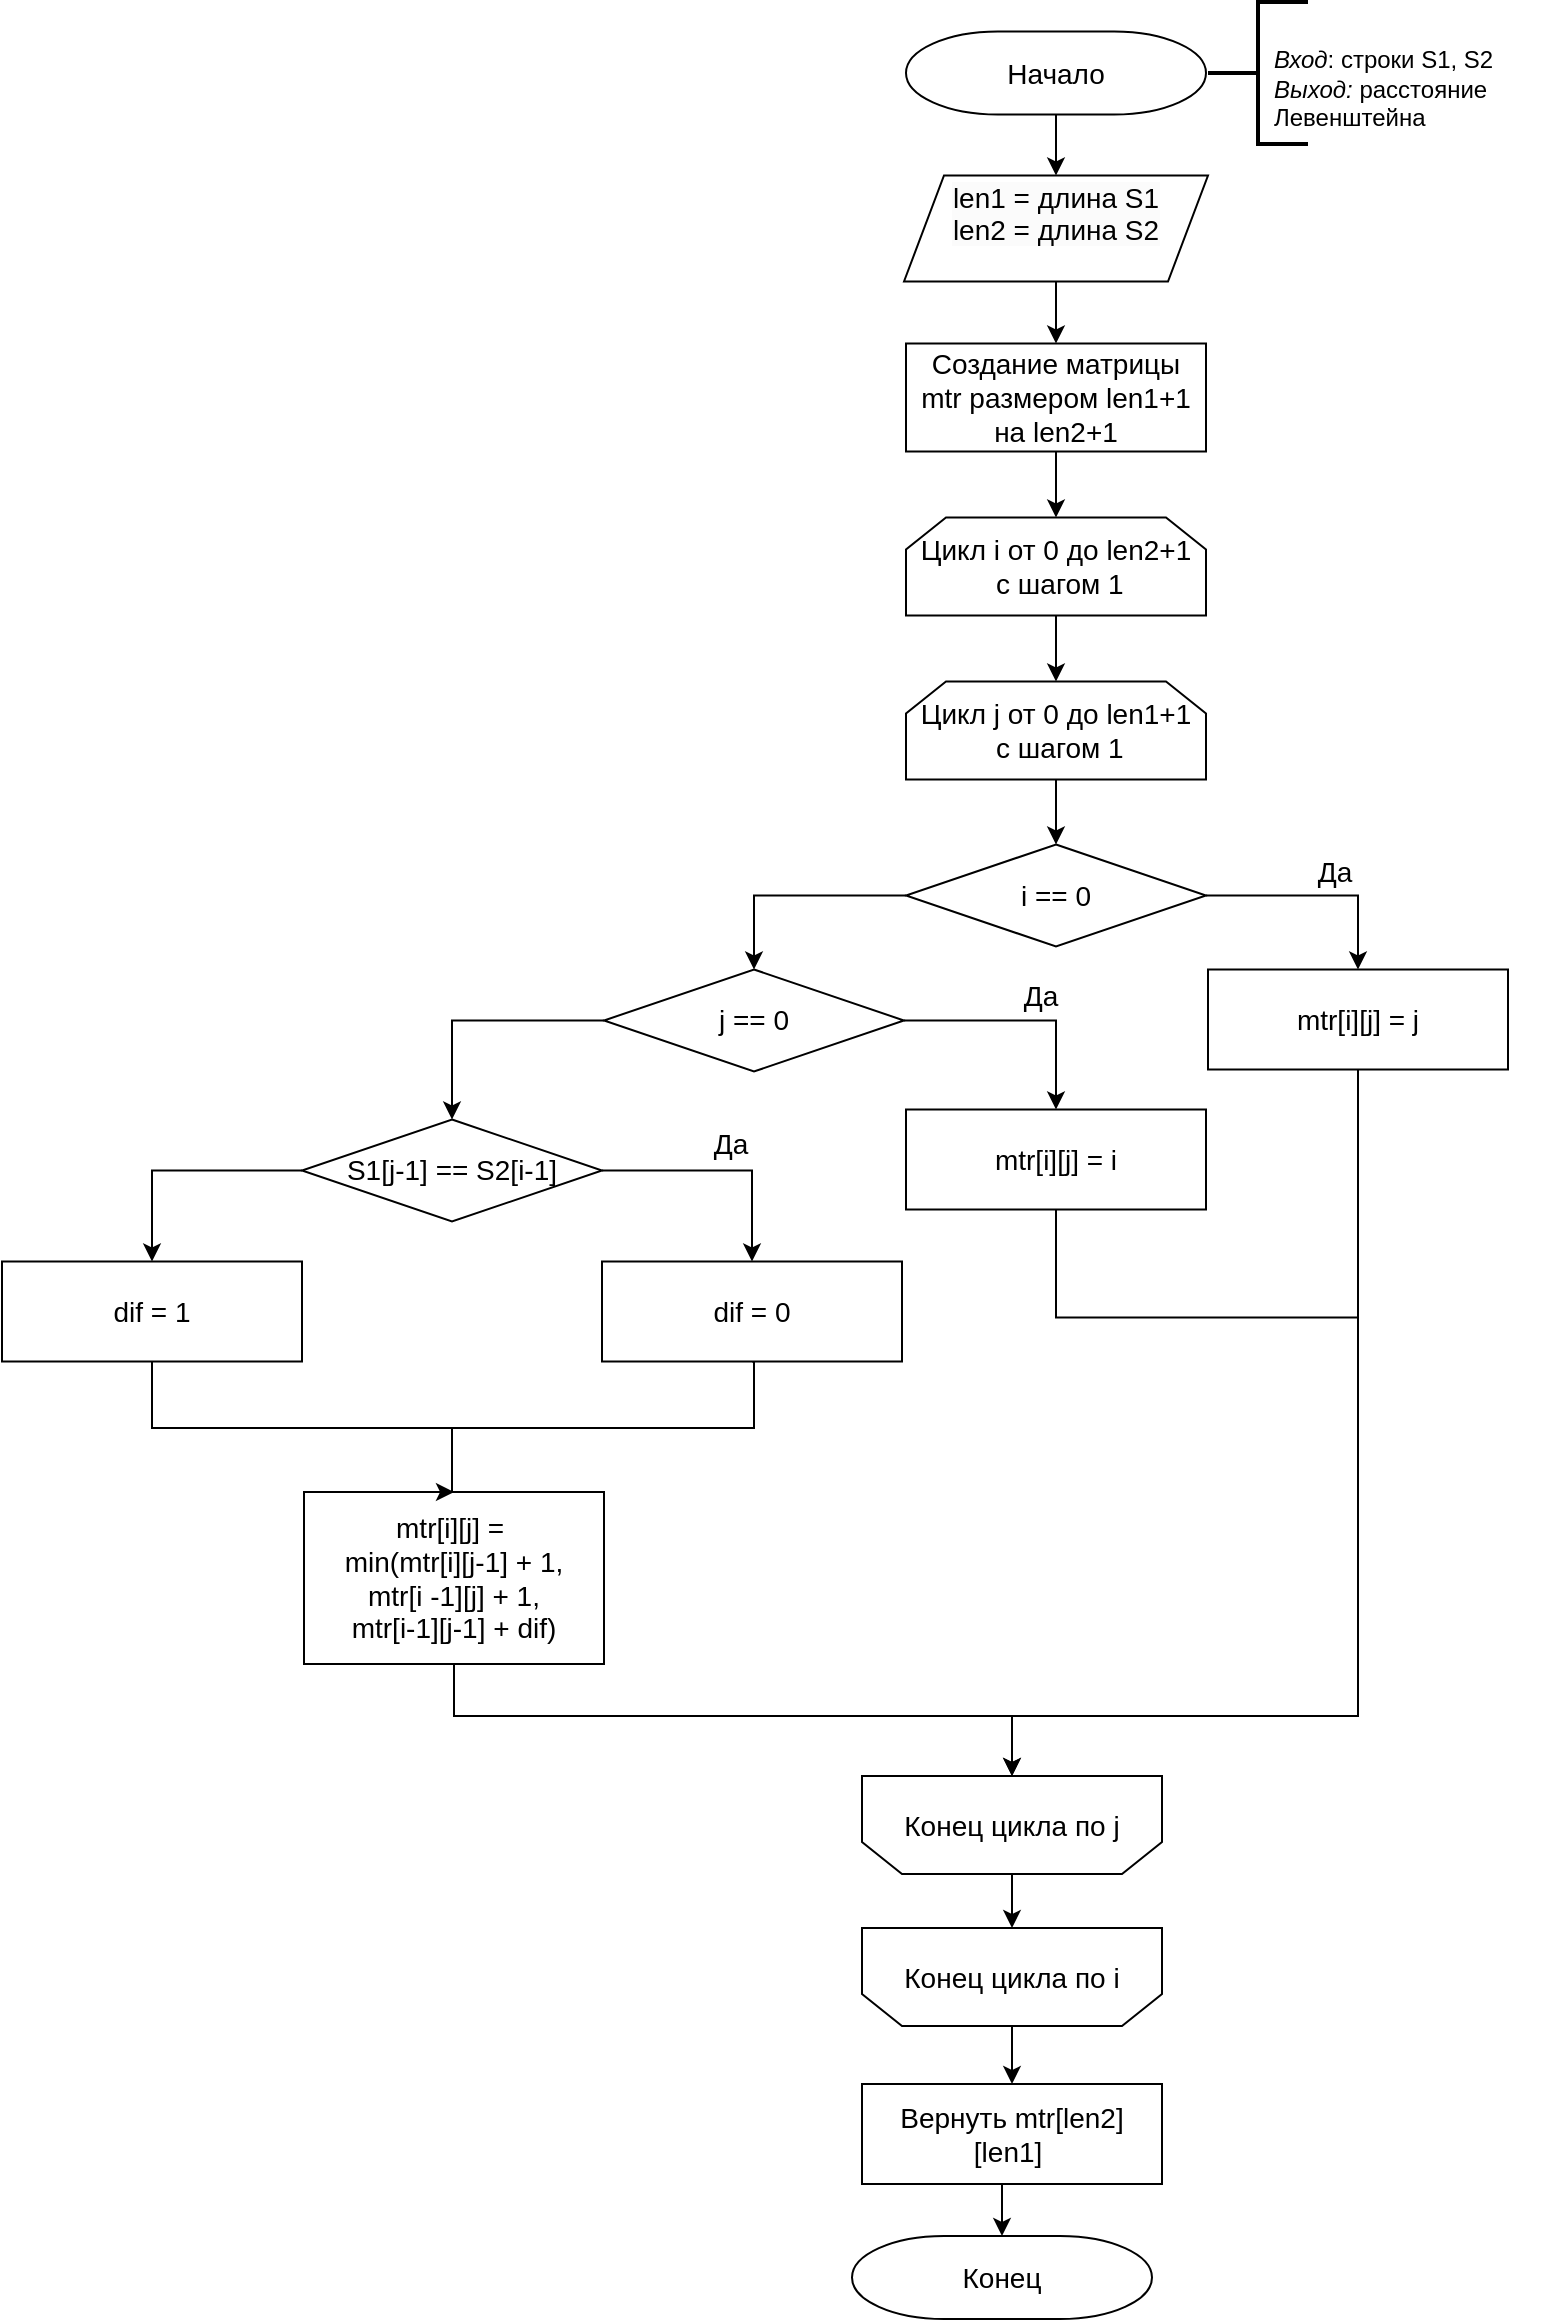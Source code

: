 <mxfile version="22.0.2" type="device" pages="5">
  <diagram id="Tdkf1bd7mpuJth67Tkuw" name="Л. нерек.">
    <mxGraphModel dx="940" dy="710" grid="0" gridSize="10" guides="1" tooltips="1" connect="1" arrows="1" fold="1" page="1" pageScale="1" pageWidth="827" pageHeight="1169" math="0" shadow="0">
      <root>
        <mxCell id="0" />
        <mxCell id="1" parent="0" />
        <mxCell id="tB_ChkKSm6CfpAUGxVDE-56" style="edgeStyle=orthogonalEdgeStyle;rounded=0;orthogonalLoop=1;jettySize=auto;html=1;exitX=0.5;exitY=1;exitDx=0;exitDy=0;exitPerimeter=0;entryX=0.5;entryY=0;entryDx=0;entryDy=0;" parent="1" source="tB_ChkKSm6CfpAUGxVDE-57" target="tB_ChkKSm6CfpAUGxVDE-82" edge="1">
          <mxGeometry relative="1" as="geometry" />
        </mxCell>
        <mxCell id="tB_ChkKSm6CfpAUGxVDE-57" value="&lt;font style=&quot;font-size: 14px;&quot;&gt;Начало&lt;/font&gt;" style="strokeWidth=1;html=1;shape=mxgraph.flowchart.terminator;whiteSpace=wrap;" parent="1" vertex="1">
          <mxGeometry x="493" y="19.75" width="150" height="41.5" as="geometry" />
        </mxCell>
        <mxCell id="tB_ChkKSm6CfpAUGxVDE-58" style="edgeStyle=orthogonalEdgeStyle;rounded=0;orthogonalLoop=1;jettySize=auto;html=1;" parent="1" source="tB_ChkKSm6CfpAUGxVDE-59" target="tB_ChkKSm6CfpAUGxVDE-71" edge="1">
          <mxGeometry relative="1" as="geometry" />
        </mxCell>
        <mxCell id="tB_ChkKSm6CfpAUGxVDE-59" value="&lt;font style=&quot;font-size: 14px;&quot;&gt;Cоздание матрицы mtr размером len1+1 на len2+1&lt;/font&gt;" style="rounded=0;whiteSpace=wrap;html=1;absoluteArcSize=1;arcSize=14;strokeWidth=1;" parent="1" vertex="1">
          <mxGeometry x="493" y="175.75" width="150" height="54" as="geometry" />
        </mxCell>
        <mxCell id="tB_ChkKSm6CfpAUGxVDE-60" style="edgeStyle=orthogonalEdgeStyle;rounded=0;orthogonalLoop=1;jettySize=auto;html=1;exitX=1;exitY=0.5;exitDx=0;exitDy=0;exitPerimeter=0;fontSize=11;endArrow=classic;endFill=1;" parent="1" source="tB_ChkKSm6CfpAUGxVDE-63" target="tB_ChkKSm6CfpAUGxVDE-65" edge="1">
          <mxGeometry relative="1" as="geometry" />
        </mxCell>
        <mxCell id="tB_ChkKSm6CfpAUGxVDE-61" value="Да" style="edgeLabel;html=1;align=center;verticalAlign=middle;resizable=0;points=[];fontSize=14;" parent="tB_ChkKSm6CfpAUGxVDE-60" vertex="1" connectable="0">
          <mxGeometry x="-0.169" y="2" relative="1" as="geometry">
            <mxPoint x="17" y="-10" as="offset" />
          </mxGeometry>
        </mxCell>
        <mxCell id="tB_ChkKSm6CfpAUGxVDE-62" style="edgeStyle=orthogonalEdgeStyle;rounded=0;orthogonalLoop=1;jettySize=auto;html=1;fontSize=12;endArrow=classic;endFill=1;" parent="1" source="tB_ChkKSm6CfpAUGxVDE-63" target="tB_ChkKSm6CfpAUGxVDE-68" edge="1">
          <mxGeometry relative="1" as="geometry" />
        </mxCell>
        <mxCell id="tB_ChkKSm6CfpAUGxVDE-63" value="&lt;font style=&quot;font-size: 14px;&quot;&gt;i == 0&lt;/font&gt;" style="strokeWidth=1;html=1;shape=mxgraph.flowchart.decision;whiteSpace=wrap;rounded=0;fontSize=11;" parent="1" vertex="1">
          <mxGeometry x="493" y="426.25" width="150" height="51" as="geometry" />
        </mxCell>
        <mxCell id="tB_ChkKSm6CfpAUGxVDE-107" style="edgeStyle=orthogonalEdgeStyle;rounded=0;orthogonalLoop=1;jettySize=auto;html=1;exitX=0.5;exitY=1;exitDx=0;exitDy=0;" parent="1" source="tB_ChkKSm6CfpAUGxVDE-65" target="tB_ChkKSm6CfpAUGxVDE-89" edge="1">
          <mxGeometry relative="1" as="geometry">
            <Array as="points">
              <mxPoint x="719" y="862" />
              <mxPoint x="546" y="862" />
            </Array>
          </mxGeometry>
        </mxCell>
        <mxCell id="tB_ChkKSm6CfpAUGxVDE-65" value="&lt;font style=&quot;font-size: 14px;&quot;&gt;mtr[i][j] = j&lt;/font&gt;" style="rounded=0;whiteSpace=wrap;html=1;absoluteArcSize=1;arcSize=14;strokeWidth=1;" parent="1" vertex="1">
          <mxGeometry x="644" y="488.75" width="150" height="50" as="geometry" />
        </mxCell>
        <mxCell id="tB_ChkKSm6CfpAUGxVDE-66" style="edgeStyle=orthogonalEdgeStyle;rounded=0;orthogonalLoop=1;jettySize=auto;html=1;exitX=0;exitY=0.5;exitDx=0;exitDy=0;exitPerimeter=0;entryX=0.5;entryY=0;entryDx=0;entryDy=0;entryPerimeter=0;" parent="1" source="tB_ChkKSm6CfpAUGxVDE-68" target="tB_ChkKSm6CfpAUGxVDE-76" edge="1">
          <mxGeometry relative="1" as="geometry">
            <mxPoint x="284.681" y="528.264" as="targetPoint" />
          </mxGeometry>
        </mxCell>
        <mxCell id="tB_ChkKSm6CfpAUGxVDE-67" style="edgeStyle=orthogonalEdgeStyle;rounded=0;orthogonalLoop=1;jettySize=auto;html=1;exitX=1;exitY=0.5;exitDx=0;exitDy=0;exitPerimeter=0;" parent="1" source="tB_ChkKSm6CfpAUGxVDE-68" target="tB_ChkKSm6CfpAUGxVDE-69" edge="1">
          <mxGeometry relative="1" as="geometry" />
        </mxCell>
        <mxCell id="tB_ChkKSm6CfpAUGxVDE-68" value="&lt;font style=&quot;font-size: 14px;&quot;&gt;j == 0&lt;/font&gt;" style="strokeWidth=1;html=1;shape=mxgraph.flowchart.decision;whiteSpace=wrap;rounded=0;fontSize=11;" parent="1" vertex="1">
          <mxGeometry x="342" y="488.75" width="150" height="51" as="geometry" />
        </mxCell>
        <mxCell id="tB_ChkKSm6CfpAUGxVDE-69" value="&lt;font style=&quot;font-size: 14px;&quot;&gt;mtr[i][j] = i&lt;/font&gt;" style="rounded=0;whiteSpace=wrap;html=1;absoluteArcSize=1;arcSize=14;strokeWidth=1;" parent="1" vertex="1">
          <mxGeometry x="493" y="558.75" width="150" height="50" as="geometry" />
        </mxCell>
        <mxCell id="tB_ChkKSm6CfpAUGxVDE-70" style="edgeStyle=orthogonalEdgeStyle;rounded=0;orthogonalLoop=1;jettySize=auto;html=1;exitX=0.5;exitY=1;exitDx=0;exitDy=0;entryX=0.5;entryY=0;entryDx=0;entryDy=0;" parent="1" source="tB_ChkKSm6CfpAUGxVDE-71" target="tB_ChkKSm6CfpAUGxVDE-73" edge="1">
          <mxGeometry relative="1" as="geometry" />
        </mxCell>
        <mxCell id="tB_ChkKSm6CfpAUGxVDE-71" value="&lt;font style=&quot;font-size: 14px;&quot;&gt;Цикл i от 0 до len2+1&lt;br&gt;&amp;nbsp;с шагом 1&lt;br&gt;&lt;/font&gt;" style="shape=loopLimit;whiteSpace=wrap;html=1;" parent="1" vertex="1">
          <mxGeometry x="493" y="262.75" width="150" height="49" as="geometry" />
        </mxCell>
        <mxCell id="tB_ChkKSm6CfpAUGxVDE-72" value="" style="edgeStyle=orthogonalEdgeStyle;rounded=0;orthogonalLoop=1;jettySize=auto;html=1;" parent="1" source="tB_ChkKSm6CfpAUGxVDE-73" target="tB_ChkKSm6CfpAUGxVDE-63" edge="1">
          <mxGeometry relative="1" as="geometry" />
        </mxCell>
        <mxCell id="tB_ChkKSm6CfpAUGxVDE-73" value="&lt;font style=&quot;font-size: 14px;&quot;&gt;Цикл j от 0 до len1+1&lt;br style=&quot;border-color: var(--border-color);&quot;&gt;&amp;nbsp;с шагом 1&lt;/font&gt;" style="shape=loopLimit;whiteSpace=wrap;html=1;" parent="1" vertex="1">
          <mxGeometry x="493" y="344.75" width="150" height="49" as="geometry" />
        </mxCell>
        <mxCell id="tB_ChkKSm6CfpAUGxVDE-74" style="edgeStyle=orthogonalEdgeStyle;rounded=0;orthogonalLoop=1;jettySize=auto;html=1;exitX=0;exitY=0.5;exitDx=0;exitDy=0;exitPerimeter=0;" parent="1" source="tB_ChkKSm6CfpAUGxVDE-76" target="tB_ChkKSm6CfpAUGxVDE-84" edge="1">
          <mxGeometry relative="1" as="geometry" />
        </mxCell>
        <mxCell id="tB_ChkKSm6CfpAUGxVDE-75" style="edgeStyle=orthogonalEdgeStyle;rounded=0;orthogonalLoop=1;jettySize=auto;html=1;exitX=1;exitY=0.5;exitDx=0;exitDy=0;exitPerimeter=0;entryX=0.5;entryY=0;entryDx=0;entryDy=0;" parent="1" source="tB_ChkKSm6CfpAUGxVDE-76" target="tB_ChkKSm6CfpAUGxVDE-86" edge="1">
          <mxGeometry relative="1" as="geometry" />
        </mxCell>
        <mxCell id="tB_ChkKSm6CfpAUGxVDE-76" value="&lt;span style=&quot;font-size: 14px;&quot;&gt;S1[j-1] == S2[i-1]&lt;/span&gt;" style="strokeWidth=1;html=1;shape=mxgraph.flowchart.decision;whiteSpace=wrap;rounded=0;fontSize=11;" parent="1" vertex="1">
          <mxGeometry x="191" y="563.75" width="150" height="51" as="geometry" />
        </mxCell>
        <mxCell id="tB_ChkKSm6CfpAUGxVDE-77" value="" style="strokeWidth=2;html=1;shape=mxgraph.flowchart.annotation_2;align=left;labelPosition=right;pointerEvents=1;" parent="1" vertex="1">
          <mxGeometry x="644" y="5" width="50" height="71" as="geometry" />
        </mxCell>
        <mxCell id="tB_ChkKSm6CfpAUGxVDE-78" value="&lt;i&gt;&lt;br&gt;Вход&lt;/i&gt;: строки S1, S2&lt;br&gt;&lt;i&gt;Выход: &lt;/i&gt;расстояние Левенштейна" style="text;html=1;strokeColor=none;fillColor=none;align=left;verticalAlign=middle;whiteSpace=wrap;rounded=0;" parent="1" vertex="1">
          <mxGeometry x="675" y="25.5" width="146" height="30" as="geometry" />
        </mxCell>
        <mxCell id="tB_ChkKSm6CfpAUGxVDE-105" style="edgeStyle=orthogonalEdgeStyle;rounded=0;orthogonalLoop=1;jettySize=auto;html=1;exitX=0.5;exitY=1;exitDx=0;exitDy=0;" parent="1" source="tB_ChkKSm6CfpAUGxVDE-80" target="tB_ChkKSm6CfpAUGxVDE-89" edge="1">
          <mxGeometry relative="1" as="geometry">
            <Array as="points">
              <mxPoint x="267" y="862" />
              <mxPoint x="546" y="862" />
            </Array>
          </mxGeometry>
        </mxCell>
        <mxCell id="tB_ChkKSm6CfpAUGxVDE-80" value="&lt;font style=&quot;font-size: 14px;&quot;&gt;mtr[i][j] =&amp;nbsp;&lt;br style=&quot;&quot;&gt;min(mtr[i][j-1] + 1,&lt;br&gt;mtr[i -1][j] + 1,&lt;br style=&quot;&quot;&gt;mtr[i-1][j-1] + dif)&lt;/font&gt;" style="rounded=0;whiteSpace=wrap;html=1;absoluteArcSize=1;arcSize=14;strokeWidth=1;align=center;" parent="1" vertex="1">
          <mxGeometry x="192" y="750" width="150" height="86" as="geometry" />
        </mxCell>
        <mxCell id="tB_ChkKSm6CfpAUGxVDE-81" style="edgeStyle=orthogonalEdgeStyle;rounded=0;orthogonalLoop=1;jettySize=auto;html=1;exitX=0.5;exitY=1;exitDx=0;exitDy=0;entryX=0.5;entryY=0;entryDx=0;entryDy=0;" parent="1" source="tB_ChkKSm6CfpAUGxVDE-82" target="tB_ChkKSm6CfpAUGxVDE-59" edge="1">
          <mxGeometry relative="1" as="geometry" />
        </mxCell>
        <mxCell id="tB_ChkKSm6CfpAUGxVDE-82" value="&#xa;&lt;span style=&quot;color: rgb(0, 0, 0); font-family: Helvetica; font-size: 14px; font-style: normal; font-variant-ligatures: normal; font-variant-caps: normal; font-weight: 400; letter-spacing: normal; orphans: 2; text-align: center; text-indent: 0px; text-transform: none; widows: 2; word-spacing: 0px; -webkit-text-stroke-width: 0px; background-color: rgb(251, 251, 251); text-decoration-thickness: initial; text-decoration-style: initial; text-decoration-color: initial; float: none; display: inline !important;&quot;&gt;len1 = длина S1&lt;/span&gt;&lt;br style=&quot;border-color: var(--border-color); color: rgb(0, 0, 0); font-family: Helvetica; font-size: 14px; font-style: normal; font-variant-ligatures: normal; font-variant-caps: normal; font-weight: 400; letter-spacing: normal; orphans: 2; text-align: center; text-indent: 0px; text-transform: none; widows: 2; word-spacing: 0px; -webkit-text-stroke-width: 0px; background-color: rgb(251, 251, 251); text-decoration-thickness: initial; text-decoration-style: initial; text-decoration-color: initial;&quot;&gt;&lt;span style=&quot;color: rgb(0, 0, 0); font-family: Helvetica; font-size: 14px; font-style: normal; font-variant-ligatures: normal; font-variant-caps: normal; font-weight: 400; letter-spacing: normal; orphans: 2; text-align: center; text-indent: 0px; text-transform: none; widows: 2; word-spacing: 0px; -webkit-text-stroke-width: 0px; background-color: rgb(251, 251, 251); text-decoration-thickness: initial; text-decoration-style: initial; text-decoration-color: initial; float: none; display: inline !important;&quot;&gt;len2 = длина S2&lt;/span&gt;&#xa;&#xa;" style="shape=parallelogram;perimeter=parallelogramPerimeter;whiteSpace=wrap;html=1;fixedSize=1;" parent="1" vertex="1">
          <mxGeometry x="492" y="91.75" width="152" height="53" as="geometry" />
        </mxCell>
        <mxCell id="tB_ChkKSm6CfpAUGxVDE-83" style="edgeStyle=orthogonalEdgeStyle;rounded=0;orthogonalLoop=1;jettySize=auto;html=1;exitX=0.5;exitY=1;exitDx=0;exitDy=0;entryX=0.5;entryY=0;entryDx=0;entryDy=0;" parent="1" source="tB_ChkKSm6CfpAUGxVDE-84" target="tB_ChkKSm6CfpAUGxVDE-80" edge="1">
          <mxGeometry relative="1" as="geometry">
            <Array as="points">
              <mxPoint x="116" y="718" />
              <mxPoint x="266" y="718" />
            </Array>
          </mxGeometry>
        </mxCell>
        <mxCell id="tB_ChkKSm6CfpAUGxVDE-84" value="&lt;span style=&quot;font-size: 14px;&quot;&gt;dif = 1&lt;/span&gt;" style="rounded=0;whiteSpace=wrap;html=1;absoluteArcSize=1;arcSize=14;strokeWidth=1;" parent="1" vertex="1">
          <mxGeometry x="41" y="634.75" width="150" height="50" as="geometry" />
        </mxCell>
        <mxCell id="tB_ChkKSm6CfpAUGxVDE-85" style="edgeStyle=orthogonalEdgeStyle;rounded=0;orthogonalLoop=1;jettySize=auto;html=1;exitX=0.5;exitY=1;exitDx=0;exitDy=0;endArrow=none;endFill=0;" parent="1" source="tB_ChkKSm6CfpAUGxVDE-86" target="tB_ChkKSm6CfpAUGxVDE-80" edge="1">
          <mxGeometry relative="1" as="geometry">
            <Array as="points">
              <mxPoint x="417" y="685" />
              <mxPoint x="417" y="718" />
              <mxPoint x="266" y="718" />
            </Array>
          </mxGeometry>
        </mxCell>
        <mxCell id="tB_ChkKSm6CfpAUGxVDE-86" value="&lt;font style=&quot;font-size: 14px;&quot;&gt;dif = 0&lt;/font&gt;" style="rounded=0;whiteSpace=wrap;html=1;absoluteArcSize=1;arcSize=14;strokeWidth=1;" parent="1" vertex="1">
          <mxGeometry x="341" y="634.75" width="150" height="50" as="geometry" />
        </mxCell>
        <mxCell id="tB_ChkKSm6CfpAUGxVDE-87" value="&lt;font style=&quot;font-size: 14px;&quot;&gt;Да&lt;/font&gt;" style="edgeLabel;html=1;align=center;verticalAlign=middle;resizable=0;points=[];" parent="1" vertex="1" connectable="0">
          <mxGeometry x="719.004" y="418.75" as="geometry">
            <mxPoint x="-159" y="83" as="offset" />
          </mxGeometry>
        </mxCell>
        <mxCell id="tB_ChkKSm6CfpAUGxVDE-88" style="edgeStyle=orthogonalEdgeStyle;rounded=0;orthogonalLoop=1;jettySize=auto;html=1;exitX=0.5;exitY=1;exitDx=0;exitDy=0;entryX=0.5;entryY=0;entryDx=0;entryDy=0;" parent="1" source="tB_ChkKSm6CfpAUGxVDE-89" target="tB_ChkKSm6CfpAUGxVDE-93" edge="1">
          <mxGeometry relative="1" as="geometry" />
        </mxCell>
        <mxCell id="tB_ChkKSm6CfpAUGxVDE-89" value="&lt;font style=&quot;font-size: 14px;&quot;&gt;Конец цикла по j&lt;/font&gt;" style="shape=loopLimit;whiteSpace=wrap;html=1;flipV=1;" parent="1" vertex="1">
          <mxGeometry x="471" y="892" width="150" height="49" as="geometry" />
        </mxCell>
        <mxCell id="tB_ChkKSm6CfpAUGxVDE-91" value="" style="endArrow=none;html=1;rounded=0;edgeStyle=orthogonalEdgeStyle;exitX=0.5;exitY=1;exitDx=0;exitDy=0;endFill=0;" parent="1" source="tB_ChkKSm6CfpAUGxVDE-69" edge="1">
          <mxGeometry width="50" height="50" relative="1" as="geometry">
            <mxPoint x="585" y="675.75" as="sourcePoint" />
            <mxPoint x="719" y="662.75" as="targetPoint" />
            <Array as="points">
              <mxPoint x="568" y="662.75" />
            </Array>
          </mxGeometry>
        </mxCell>
        <mxCell id="tB_ChkKSm6CfpAUGxVDE-92" style="edgeStyle=orthogonalEdgeStyle;rounded=0;orthogonalLoop=1;jettySize=auto;html=1;exitX=0.5;exitY=1;exitDx=0;exitDy=0;entryX=0.5;entryY=0;entryDx=0;entryDy=0;" parent="1" source="tB_ChkKSm6CfpAUGxVDE-93" target="tB_ChkKSm6CfpAUGxVDE-95" edge="1">
          <mxGeometry relative="1" as="geometry" />
        </mxCell>
        <mxCell id="tB_ChkKSm6CfpAUGxVDE-93" value="&lt;font style=&quot;font-size: 14px;&quot;&gt;Конец цикла по i&lt;/font&gt;" style="shape=loopLimit;whiteSpace=wrap;html=1;flipV=1;" parent="1" vertex="1">
          <mxGeometry x="471" y="968" width="150" height="49" as="geometry" />
        </mxCell>
        <mxCell id="tB_ChkKSm6CfpAUGxVDE-94" style="edgeStyle=orthogonalEdgeStyle;rounded=0;orthogonalLoop=1;jettySize=auto;html=1;exitX=0.5;exitY=1;exitDx=0;exitDy=0;entryX=0.5;entryY=0;entryDx=0;entryDy=0;entryPerimeter=0;" parent="1" source="tB_ChkKSm6CfpAUGxVDE-95" target="tB_ChkKSm6CfpAUGxVDE-96" edge="1">
          <mxGeometry relative="1" as="geometry" />
        </mxCell>
        <mxCell id="tB_ChkKSm6CfpAUGxVDE-95" value="&lt;font style=&quot;font-size: 14px;&quot;&gt;Вернуть mtr[len2][len1]&amp;nbsp;&lt;/font&gt;" style="rounded=0;whiteSpace=wrap;html=1;absoluteArcSize=1;arcSize=14;strokeWidth=1;" parent="1" vertex="1">
          <mxGeometry x="471" y="1046" width="150" height="50" as="geometry" />
        </mxCell>
        <mxCell id="tB_ChkKSm6CfpAUGxVDE-96" value="&lt;span style=&quot;font-size: 14px;&quot;&gt;Конец&lt;/span&gt;" style="strokeWidth=1;html=1;shape=mxgraph.flowchart.terminator;whiteSpace=wrap;" parent="1" vertex="1">
          <mxGeometry x="466" y="1122" width="150" height="41.5" as="geometry" />
        </mxCell>
        <mxCell id="tB_ChkKSm6CfpAUGxVDE-97" value="&lt;font style=&quot;font-size: 14px;&quot;&gt;Да&lt;/font&gt;" style="edgeLabel;html=1;align=center;verticalAlign=middle;resizable=0;points=[];" parent="1" vertex="1" connectable="0">
          <mxGeometry x="564.004" y="493.0" as="geometry">
            <mxPoint x="-159" y="83" as="offset" />
          </mxGeometry>
        </mxCell>
      </root>
    </mxGraphModel>
  </diagram>
  <diagram id="W5WueC-w3UGExh-107dJ" name="Д.-Л. нерек.">
    <mxGraphModel dx="795" dy="604" grid="0" gridSize="10" guides="1" tooltips="1" connect="1" arrows="1" fold="1" page="1" pageScale="1" pageWidth="827" pageHeight="1169" math="0" shadow="0">
      <root>
        <mxCell id="0" />
        <mxCell id="1" parent="0" />
        <mxCell id="gx-bPQNmbYi4II5VdKlK-46" style="edgeStyle=orthogonalEdgeStyle;rounded=0;orthogonalLoop=1;jettySize=auto;html=1;exitX=1;exitY=0.5;exitDx=0;exitDy=0;exitPerimeter=0;" parent="1" source="YfIfytlRqdPdY2JvehTf-10" target="YfIfytlRqdPdY2JvehTf-13" edge="1">
          <mxGeometry relative="1" as="geometry" />
        </mxCell>
        <mxCell id="4Q-onY_KDX9PJNeoI4ER-1" style="edgeStyle=orthogonalEdgeStyle;rounded=0;orthogonalLoop=1;jettySize=auto;html=1;exitX=0.5;exitY=1;exitDx=0;exitDy=0;exitPerimeter=0;entryX=0.5;entryY=0;entryDx=0;entryDy=0;entryPerimeter=0;" parent="1" source="YfIfytlRqdPdY2JvehTf-10" target="gx-bPQNmbYi4II5VdKlK-35" edge="1">
          <mxGeometry relative="1" as="geometry">
            <Array as="points">
              <mxPoint x="253" y="1085" />
              <mxPoint x="532" y="1085" />
            </Array>
          </mxGeometry>
        </mxCell>
        <mxCell id="YfIfytlRqdPdY2JvehTf-10" value="&lt;font style=&quot;font-size: 14px;&quot;&gt;S1[j-2] == S2[i-1] &lt;br&gt;S1[j-1] == S2[i-2]&lt;/font&gt;" style="strokeWidth=1;html=1;shape=mxgraph.flowchart.decision;whiteSpace=wrap;rounded=0;fontSize=11;" parent="1" vertex="1">
          <mxGeometry x="175" y="873" width="156" height="96" as="geometry" />
        </mxCell>
        <mxCell id="gx-bPQNmbYi4II5VdKlK-55" style="edgeStyle=orthogonalEdgeStyle;rounded=0;orthogonalLoop=1;jettySize=auto;html=1;exitX=0.5;exitY=1;exitDx=0;exitDy=0;entryX=0.5;entryY=0;entryDx=0;entryDy=0;entryPerimeter=0;" parent="1" source="YfIfytlRqdPdY2JvehTf-13" target="gx-bPQNmbYi4II5VdKlK-35" edge="1">
          <mxGeometry relative="1" as="geometry">
            <Array as="points">
              <mxPoint x="400" y="1060" />
              <mxPoint x="253" y="1060" />
              <mxPoint x="253" y="1085" />
              <mxPoint x="532" y="1085" />
            </Array>
          </mxGeometry>
        </mxCell>
        <mxCell id="YfIfytlRqdPdY2JvehTf-13" value="&lt;font style=&quot;font-size: 14px;&quot;&gt;mtr[i][j] =&amp;nbsp;&lt;br style=&quot;&quot;&gt;min(mtr[i][j],&lt;br style=&quot;&quot;&gt;mtr[i-2][j-2] + 1)&lt;/font&gt;" style="rounded=0;whiteSpace=wrap;html=1;absoluteArcSize=1;arcSize=14;strokeWidth=1;align=center;" parent="1" vertex="1">
          <mxGeometry x="325" y="962" width="150" height="64" as="geometry" />
        </mxCell>
        <mxCell id="gx-bPQNmbYi4II5VdKlK-1" style="edgeStyle=orthogonalEdgeStyle;rounded=0;orthogonalLoop=1;jettySize=auto;html=1;exitX=0.5;exitY=1;exitDx=0;exitDy=0;exitPerimeter=0;entryX=0.5;entryY=0;entryDx=0;entryDy=0;" parent="1" source="gx-bPQNmbYi4II5VdKlK-2" target="gx-bPQNmbYi4II5VdKlK-27" edge="1">
          <mxGeometry relative="1" as="geometry" />
        </mxCell>
        <mxCell id="gx-bPQNmbYi4II5VdKlK-2" value="&lt;font style=&quot;font-size: 14px;&quot;&gt;Начало&lt;/font&gt;" style="strokeWidth=1;html=1;shape=mxgraph.flowchart.terminator;whiteSpace=wrap;" parent="1" vertex="1">
          <mxGeometry x="480" y="25.75" width="150" height="41.5" as="geometry" />
        </mxCell>
        <mxCell id="gx-bPQNmbYi4II5VdKlK-3" style="edgeStyle=orthogonalEdgeStyle;rounded=0;orthogonalLoop=1;jettySize=auto;html=1;" parent="1" source="gx-bPQNmbYi4II5VdKlK-4" target="gx-bPQNmbYi4II5VdKlK-16" edge="1">
          <mxGeometry relative="1" as="geometry" />
        </mxCell>
        <mxCell id="gx-bPQNmbYi4II5VdKlK-4" value="&lt;font style=&quot;font-size: 14px;&quot;&gt;Cоздание матрицы mtr размером len1+1 на len2+1&lt;/font&gt;" style="rounded=0;whiteSpace=wrap;html=1;absoluteArcSize=1;arcSize=14;strokeWidth=1;" parent="1" vertex="1">
          <mxGeometry x="480" y="181.75" width="150" height="54" as="geometry" />
        </mxCell>
        <mxCell id="gx-bPQNmbYi4II5VdKlK-5" style="edgeStyle=orthogonalEdgeStyle;rounded=0;orthogonalLoop=1;jettySize=auto;html=1;exitX=1;exitY=0.5;exitDx=0;exitDy=0;exitPerimeter=0;fontSize=11;endArrow=classic;endFill=1;" parent="1" source="gx-bPQNmbYi4II5VdKlK-8" target="gx-bPQNmbYi4II5VdKlK-10" edge="1">
          <mxGeometry relative="1" as="geometry" />
        </mxCell>
        <mxCell id="gx-bPQNmbYi4II5VdKlK-6" value="Да" style="edgeLabel;html=1;align=center;verticalAlign=middle;resizable=0;points=[];fontSize=14;" parent="gx-bPQNmbYi4II5VdKlK-5" vertex="1" connectable="0">
          <mxGeometry x="-0.169" y="2" relative="1" as="geometry">
            <mxPoint x="17" y="-10" as="offset" />
          </mxGeometry>
        </mxCell>
        <mxCell id="gx-bPQNmbYi4II5VdKlK-7" style="edgeStyle=orthogonalEdgeStyle;rounded=0;orthogonalLoop=1;jettySize=auto;html=1;fontSize=12;endArrow=classic;endFill=1;" parent="1" source="gx-bPQNmbYi4II5VdKlK-8" target="gx-bPQNmbYi4II5VdKlK-13" edge="1">
          <mxGeometry relative="1" as="geometry" />
        </mxCell>
        <mxCell id="gx-bPQNmbYi4II5VdKlK-8" value="&lt;font style=&quot;font-size: 14px;&quot;&gt;i == 0&lt;/font&gt;" style="strokeWidth=1;html=1;shape=mxgraph.flowchart.decision;whiteSpace=wrap;rounded=0;fontSize=11;" parent="1" vertex="1">
          <mxGeometry x="480" y="432.25" width="150" height="51" as="geometry" />
        </mxCell>
        <mxCell id="gx-bPQNmbYi4II5VdKlK-9" style="rounded=0;orthogonalLoop=1;jettySize=auto;html=1;exitX=0.5;exitY=1;exitDx=0;exitDy=0;entryX=0.5;entryY=0;entryDx=0;entryDy=0;entryPerimeter=0;edgeStyle=orthogonalEdgeStyle;" parent="1" source="gx-bPQNmbYi4II5VdKlK-10" target="gx-bPQNmbYi4II5VdKlK-35" edge="1">
          <mxGeometry relative="1" as="geometry">
            <mxPoint x="706" y="744" as="targetPoint" />
            <Array as="points">
              <mxPoint x="706" y="1085" />
              <mxPoint x="532" y="1085" />
            </Array>
          </mxGeometry>
        </mxCell>
        <mxCell id="gx-bPQNmbYi4II5VdKlK-10" value="&lt;font style=&quot;font-size: 14px;&quot;&gt;mtr[i][j] = j&lt;/font&gt;" style="rounded=0;whiteSpace=wrap;html=1;absoluteArcSize=1;arcSize=14;strokeWidth=1;" parent="1" vertex="1">
          <mxGeometry x="631" y="494.75" width="150" height="50" as="geometry" />
        </mxCell>
        <mxCell id="gx-bPQNmbYi4II5VdKlK-11" style="edgeStyle=orthogonalEdgeStyle;rounded=0;orthogonalLoop=1;jettySize=auto;html=1;exitX=0;exitY=0.5;exitDx=0;exitDy=0;exitPerimeter=0;entryX=0.5;entryY=0;entryDx=0;entryDy=0;entryPerimeter=0;" parent="1" source="gx-bPQNmbYi4II5VdKlK-13" target="gx-bPQNmbYi4II5VdKlK-21" edge="1">
          <mxGeometry relative="1" as="geometry">
            <mxPoint x="271.681" y="534.264" as="targetPoint" />
          </mxGeometry>
        </mxCell>
        <mxCell id="gx-bPQNmbYi4II5VdKlK-12" style="edgeStyle=orthogonalEdgeStyle;rounded=0;orthogonalLoop=1;jettySize=auto;html=1;exitX=1;exitY=0.5;exitDx=0;exitDy=0;exitPerimeter=0;" parent="1" source="gx-bPQNmbYi4II5VdKlK-13" target="gx-bPQNmbYi4II5VdKlK-14" edge="1">
          <mxGeometry relative="1" as="geometry" />
        </mxCell>
        <mxCell id="gx-bPQNmbYi4II5VdKlK-13" value="&lt;font style=&quot;font-size: 14px;&quot;&gt;j == 0&lt;/font&gt;" style="strokeWidth=1;html=1;shape=mxgraph.flowchart.decision;whiteSpace=wrap;rounded=0;fontSize=11;" parent="1" vertex="1">
          <mxGeometry x="329" y="494.75" width="150" height="51" as="geometry" />
        </mxCell>
        <mxCell id="gx-bPQNmbYi4II5VdKlK-14" value="&lt;font style=&quot;font-size: 14px;&quot;&gt;mtr[i][j] = i&lt;/font&gt;" style="rounded=0;whiteSpace=wrap;html=1;absoluteArcSize=1;arcSize=14;strokeWidth=1;" parent="1" vertex="1">
          <mxGeometry x="480" y="564.75" width="150" height="50" as="geometry" />
        </mxCell>
        <mxCell id="gx-bPQNmbYi4II5VdKlK-15" style="edgeStyle=orthogonalEdgeStyle;rounded=0;orthogonalLoop=1;jettySize=auto;html=1;exitX=0.5;exitY=1;exitDx=0;exitDy=0;entryX=0.5;entryY=0;entryDx=0;entryDy=0;" parent="1" source="gx-bPQNmbYi4II5VdKlK-16" target="gx-bPQNmbYi4II5VdKlK-18" edge="1">
          <mxGeometry relative="1" as="geometry" />
        </mxCell>
        <mxCell id="gx-bPQNmbYi4II5VdKlK-16" value="&lt;font style=&quot;font-size: 14px;&quot;&gt;Цикл i от 0 до len2+1&lt;br style=&quot;border-color: var(--border-color);&quot;&gt;&amp;nbsp;с шагом 1&lt;br&gt;&lt;/font&gt;" style="shape=loopLimit;whiteSpace=wrap;html=1;" parent="1" vertex="1">
          <mxGeometry x="480" y="268.75" width="150" height="49" as="geometry" />
        </mxCell>
        <mxCell id="gx-bPQNmbYi4II5VdKlK-17" value="" style="edgeStyle=orthogonalEdgeStyle;rounded=0;orthogonalLoop=1;jettySize=auto;html=1;" parent="1" source="gx-bPQNmbYi4II5VdKlK-18" target="gx-bPQNmbYi4II5VdKlK-8" edge="1">
          <mxGeometry relative="1" as="geometry" />
        </mxCell>
        <mxCell id="gx-bPQNmbYi4II5VdKlK-18" value="&lt;font style=&quot;font-size: 14px;&quot;&gt;Цикл j от 0 до len1+1&lt;br style=&quot;border-color: var(--border-color);&quot;&gt;&amp;nbsp;с шагом 1&lt;/font&gt;" style="shape=loopLimit;whiteSpace=wrap;html=1;" parent="1" vertex="1">
          <mxGeometry x="480" y="350.75" width="150" height="49" as="geometry" />
        </mxCell>
        <mxCell id="gx-bPQNmbYi4II5VdKlK-19" style="edgeStyle=orthogonalEdgeStyle;rounded=0;orthogonalLoop=1;jettySize=auto;html=1;exitX=0;exitY=0.5;exitDx=0;exitDy=0;exitPerimeter=0;" parent="1" source="gx-bPQNmbYi4II5VdKlK-21" target="gx-bPQNmbYi4II5VdKlK-29" edge="1">
          <mxGeometry relative="1" as="geometry" />
        </mxCell>
        <mxCell id="gx-bPQNmbYi4II5VdKlK-20" style="edgeStyle=orthogonalEdgeStyle;rounded=0;orthogonalLoop=1;jettySize=auto;html=1;exitX=1;exitY=0.5;exitDx=0;exitDy=0;exitPerimeter=0;entryX=0.5;entryY=0;entryDx=0;entryDy=0;" parent="1" source="gx-bPQNmbYi4II5VdKlK-21" target="gx-bPQNmbYi4II5VdKlK-31" edge="1">
          <mxGeometry relative="1" as="geometry" />
        </mxCell>
        <mxCell id="gx-bPQNmbYi4II5VdKlK-21" value="&lt;span style=&quot;font-size: 14px;&quot;&gt;S1[j-1] == S2[i-1]&lt;/span&gt;" style="strokeWidth=1;html=1;shape=mxgraph.flowchart.decision;whiteSpace=wrap;rounded=0;fontSize=11;" parent="1" vertex="1">
          <mxGeometry x="178" y="569.75" width="150" height="51" as="geometry" />
        </mxCell>
        <mxCell id="gx-bPQNmbYi4II5VdKlK-22" value="" style="strokeWidth=2;html=1;shape=mxgraph.flowchart.annotation_2;align=left;labelPosition=right;pointerEvents=1;" parent="1" vertex="1">
          <mxGeometry x="631" y="11" width="50" height="71" as="geometry" />
        </mxCell>
        <mxCell id="gx-bPQNmbYi4II5VdKlK-23" value="&lt;i&gt;Вход&lt;/i&gt;: строки S1, S2&lt;br&gt;&lt;i&gt;Выход: &lt;/i&gt;расстояние Дамерау-Левенштейна" style="text;html=1;strokeColor=none;fillColor=none;align=left;verticalAlign=middle;whiteSpace=wrap;rounded=0;" parent="1" vertex="1">
          <mxGeometry x="662" y="31.5" width="146" height="30" as="geometry" />
        </mxCell>
        <mxCell id="gx-bPQNmbYi4II5VdKlK-45" style="edgeStyle=orthogonalEdgeStyle;rounded=0;orthogonalLoop=1;jettySize=auto;html=1;exitX=0.5;exitY=1;exitDx=0;exitDy=0;entryX=0.5;entryY=0;entryDx=0;entryDy=0;entryPerimeter=0;" parent="1" source="gx-bPQNmbYi4II5VdKlK-25" target="YfIfytlRqdPdY2JvehTf-10" edge="1">
          <mxGeometry relative="1" as="geometry" />
        </mxCell>
        <mxCell id="gx-bPQNmbYi4II5VdKlK-25" value="&lt;font style=&quot;font-size: 14px;&quot;&gt;mtr[i][j] =&amp;nbsp;&lt;br style=&quot;&quot;&gt;min(mtr[i][j-1] + 1,&lt;br&gt;mtr[i -1][j] + 1,&lt;br style=&quot;&quot;&gt;mtr[i-1][j-1] + dif)&lt;/font&gt;" style="rounded=0;whiteSpace=wrap;html=1;absoluteArcSize=1;arcSize=14;strokeWidth=1;align=center;" parent="1" vertex="1">
          <mxGeometry x="178" y="751" width="150" height="86" as="geometry" />
        </mxCell>
        <mxCell id="gx-bPQNmbYi4II5VdKlK-26" style="edgeStyle=orthogonalEdgeStyle;rounded=0;orthogonalLoop=1;jettySize=auto;html=1;exitX=0.5;exitY=1;exitDx=0;exitDy=0;entryX=0.5;entryY=0;entryDx=0;entryDy=0;" parent="1" source="gx-bPQNmbYi4II5VdKlK-27" target="gx-bPQNmbYi4II5VdKlK-4" edge="1">
          <mxGeometry relative="1" as="geometry" />
        </mxCell>
        <mxCell id="gx-bPQNmbYi4II5VdKlK-27" value="&#xa;&lt;span style=&quot;color: rgb(0, 0, 0); font-family: Helvetica; font-size: 14px; font-style: normal; font-variant-ligatures: normal; font-variant-caps: normal; font-weight: 400; letter-spacing: normal; orphans: 2; text-align: center; text-indent: 0px; text-transform: none; widows: 2; word-spacing: 0px; -webkit-text-stroke-width: 0px; background-color: rgb(251, 251, 251); text-decoration-thickness: initial; text-decoration-style: initial; text-decoration-color: initial; float: none; display: inline !important;&quot;&gt;len1 = длина S1&lt;/span&gt;&lt;br style=&quot;border-color: var(--border-color); color: rgb(0, 0, 0); font-family: Helvetica; font-size: 14px; font-style: normal; font-variant-ligatures: normal; font-variant-caps: normal; font-weight: 400; letter-spacing: normal; orphans: 2; text-align: center; text-indent: 0px; text-transform: none; widows: 2; word-spacing: 0px; -webkit-text-stroke-width: 0px; background-color: rgb(251, 251, 251); text-decoration-thickness: initial; text-decoration-style: initial; text-decoration-color: initial;&quot;&gt;&lt;span style=&quot;color: rgb(0, 0, 0); font-family: Helvetica; font-size: 14px; font-style: normal; font-variant-ligatures: normal; font-variant-caps: normal; font-weight: 400; letter-spacing: normal; orphans: 2; text-align: center; text-indent: 0px; text-transform: none; widows: 2; word-spacing: 0px; -webkit-text-stroke-width: 0px; background-color: rgb(251, 251, 251); text-decoration-thickness: initial; text-decoration-style: initial; text-decoration-color: initial; float: none; display: inline !important;&quot;&gt;len2 = длина S2&lt;/span&gt;&#xa;&#xa;" style="shape=parallelogram;perimeter=parallelogramPerimeter;whiteSpace=wrap;html=1;fixedSize=1;" parent="1" vertex="1">
          <mxGeometry x="479" y="97.75" width="152" height="53" as="geometry" />
        </mxCell>
        <mxCell id="gx-bPQNmbYi4II5VdKlK-28" style="edgeStyle=orthogonalEdgeStyle;rounded=0;orthogonalLoop=1;jettySize=auto;html=1;exitX=0.5;exitY=1;exitDx=0;exitDy=0;entryX=0.5;entryY=0;entryDx=0;entryDy=0;" parent="1" source="gx-bPQNmbYi4II5VdKlK-29" target="gx-bPQNmbYi4II5VdKlK-25" edge="1">
          <mxGeometry relative="1" as="geometry">
            <Array as="points">
              <mxPoint x="103" y="724" />
              <mxPoint x="253" y="724" />
            </Array>
          </mxGeometry>
        </mxCell>
        <mxCell id="gx-bPQNmbYi4II5VdKlK-29" value="&lt;span style=&quot;font-size: 14px;&quot;&gt;dif = 1&lt;/span&gt;" style="rounded=0;whiteSpace=wrap;html=1;absoluteArcSize=1;arcSize=14;strokeWidth=1;" parent="1" vertex="1">
          <mxGeometry x="28" y="640.75" width="150" height="50" as="geometry" />
        </mxCell>
        <mxCell id="gx-bPQNmbYi4II5VdKlK-30" style="edgeStyle=orthogonalEdgeStyle;rounded=0;orthogonalLoop=1;jettySize=auto;html=1;exitX=0.5;exitY=1;exitDx=0;exitDy=0;endArrow=none;endFill=0;" parent="1" source="gx-bPQNmbYi4II5VdKlK-31" target="gx-bPQNmbYi4II5VdKlK-25" edge="1">
          <mxGeometry relative="1" as="geometry">
            <Array as="points">
              <mxPoint x="404" y="691" />
              <mxPoint x="404" y="724" />
              <mxPoint x="253" y="724" />
            </Array>
          </mxGeometry>
        </mxCell>
        <mxCell id="gx-bPQNmbYi4II5VdKlK-31" value="&lt;font style=&quot;font-size: 14px;&quot;&gt;dif = 0&lt;/font&gt;" style="rounded=0;whiteSpace=wrap;html=1;absoluteArcSize=1;arcSize=14;strokeWidth=1;" parent="1" vertex="1">
          <mxGeometry x="328" y="640.75" width="150" height="50" as="geometry" />
        </mxCell>
        <mxCell id="gx-bPQNmbYi4II5VdKlK-32" value="&lt;font style=&quot;font-size: 14px;&quot;&gt;Да&lt;/font&gt;" style="edgeLabel;html=1;align=center;verticalAlign=middle;resizable=0;points=[];" parent="1" vertex="1" connectable="0">
          <mxGeometry x="706.004" y="424.75" as="geometry">
            <mxPoint x="-159" y="83" as="offset" />
          </mxGeometry>
        </mxCell>
        <mxCell id="gx-bPQNmbYi4II5VdKlK-33" style="edgeStyle=orthogonalEdgeStyle;rounded=0;orthogonalLoop=1;jettySize=auto;html=1;exitX=0.5;exitY=1;exitDx=0;exitDy=0;entryX=0.5;entryY=0;entryDx=0;entryDy=0;" parent="1" source="gx-bPQNmbYi4II5VdKlK-34" target="gx-bPQNmbYi4II5VdKlK-38" edge="1">
          <mxGeometry relative="1" as="geometry" />
        </mxCell>
        <mxCell id="gx-bPQNmbYi4II5VdKlK-34" value="&lt;font style=&quot;font-size: 14px;&quot;&gt;Конец цикла по j&lt;/font&gt;" style="shape=loopLimit;whiteSpace=wrap;html=1;flipV=1;" parent="1" vertex="1">
          <mxGeometry x="178" y="97.5" width="150" height="49" as="geometry" />
        </mxCell>
        <mxCell id="gx-bPQNmbYi4II5VdKlK-35" value="&lt;font style=&quot;font-size: 16px;&quot;&gt;A&lt;/font&gt;" style="strokeWidth=1;html=1;shape=mxgraph.flowchart.start_2;whiteSpace=wrap;rounded=0;strokeColor=default;fontSize=12;" parent="1" vertex="1">
          <mxGeometry x="505" y="1113" width="54" height="50" as="geometry" />
        </mxCell>
        <mxCell id="gx-bPQNmbYi4II5VdKlK-36" value="" style="endArrow=none;html=1;rounded=0;edgeStyle=orthogonalEdgeStyle;exitX=0.5;exitY=1;exitDx=0;exitDy=0;endFill=0;" parent="1" source="gx-bPQNmbYi4II5VdKlK-14" edge="1">
          <mxGeometry width="50" height="50" relative="1" as="geometry">
            <mxPoint x="572" y="681.75" as="sourcePoint" />
            <mxPoint x="706" y="668.75" as="targetPoint" />
            <Array as="points">
              <mxPoint x="555" y="668.75" />
            </Array>
          </mxGeometry>
        </mxCell>
        <mxCell id="gx-bPQNmbYi4II5VdKlK-56" style="edgeStyle=orthogonalEdgeStyle;rounded=0;orthogonalLoop=1;jettySize=auto;html=1;exitX=0.5;exitY=1;exitDx=0;exitDy=0;entryX=0.5;entryY=0;entryDx=0;entryDy=0;" parent="1" source="gx-bPQNmbYi4II5VdKlK-38" target="gx-bPQNmbYi4II5VdKlK-42" edge="1">
          <mxGeometry relative="1" as="geometry" />
        </mxCell>
        <mxCell id="gx-bPQNmbYi4II5VdKlK-38" value="&lt;font style=&quot;font-size: 14px;&quot;&gt;Конец цикла по i&lt;/font&gt;" style="shape=loopLimit;whiteSpace=wrap;html=1;flipV=1;" parent="1" vertex="1">
          <mxGeometry x="178" y="184" width="150" height="49" as="geometry" />
        </mxCell>
        <mxCell id="gx-bPQNmbYi4II5VdKlK-41" style="edgeStyle=orthogonalEdgeStyle;rounded=0;orthogonalLoop=1;jettySize=auto;html=1;exitX=0.5;exitY=1;exitDx=0;exitDy=0;entryX=0.5;entryY=0;entryDx=0;entryDy=0;entryPerimeter=0;" parent="1" source="gx-bPQNmbYi4II5VdKlK-42" target="gx-bPQNmbYi4II5VdKlK-43" edge="1">
          <mxGeometry relative="1" as="geometry" />
        </mxCell>
        <mxCell id="gx-bPQNmbYi4II5VdKlK-42" value="&lt;font style=&quot;font-size: 14px;&quot;&gt;Вернуть mtr[len2][len1]&amp;nbsp;&lt;/font&gt;" style="rounded=0;whiteSpace=wrap;html=1;absoluteArcSize=1;arcSize=14;strokeWidth=1;" parent="1" vertex="1">
          <mxGeometry x="178" y="268.5" width="150" height="50" as="geometry" />
        </mxCell>
        <mxCell id="gx-bPQNmbYi4II5VdKlK-43" value="&lt;span style=&quot;font-size: 14px;&quot;&gt;Конец&lt;/span&gt;" style="strokeWidth=1;html=1;shape=mxgraph.flowchart.terminator;whiteSpace=wrap;" parent="1" vertex="1">
          <mxGeometry x="181" y="350.5" width="150" height="41.5" as="geometry" />
        </mxCell>
        <mxCell id="gx-bPQNmbYi4II5VdKlK-44" value="&lt;font style=&quot;font-size: 14px;&quot;&gt;Да&lt;/font&gt;" style="edgeLabel;html=1;align=center;verticalAlign=middle;resizable=0;points=[];" parent="1" vertex="1" connectable="0">
          <mxGeometry x="555.004" y="500.0" as="geometry">
            <mxPoint x="-159" y="83" as="offset" />
          </mxGeometry>
        </mxCell>
        <mxCell id="gx-bPQNmbYi4II5VdKlK-47" value="&lt;font style=&quot;font-size: 14px;&quot;&gt;Да&lt;/font&gt;" style="edgeLabel;html=1;align=center;verticalAlign=middle;resizable=0;points=[];" parent="1" vertex="1" connectable="0">
          <mxGeometry x="555.004" y="815.0" as="geometry">
            <mxPoint x="-159" y="83" as="offset" />
          </mxGeometry>
        </mxCell>
        <mxCell id="gx-bPQNmbYi4II5VdKlK-58" style="edgeStyle=orthogonalEdgeStyle;rounded=0;orthogonalLoop=1;jettySize=auto;html=1;exitX=0.5;exitY=1;exitDx=0;exitDy=0;exitPerimeter=0;entryX=0.5;entryY=0;entryDx=0;entryDy=0;" parent="1" source="gx-bPQNmbYi4II5VdKlK-57" target="gx-bPQNmbYi4II5VdKlK-34" edge="1">
          <mxGeometry relative="1" as="geometry" />
        </mxCell>
        <mxCell id="gx-bPQNmbYi4II5VdKlK-57" value="&lt;font style=&quot;font-size: 16px;&quot;&gt;A&lt;/font&gt;" style="strokeWidth=1;html=1;shape=mxgraph.flowchart.start_2;whiteSpace=wrap;rounded=0;strokeColor=default;fontSize=12;" parent="1" vertex="1">
          <mxGeometry x="226" y="25.5" width="54" height="50" as="geometry" />
        </mxCell>
      </root>
    </mxGraphModel>
  </diagram>
  <diagram id="sE-Flp-3sWyZjnWkMyUp" name="Д.-Л. рек.">
    <mxGraphModel dx="830" dy="630" grid="0" gridSize="10" guides="1" tooltips="1" connect="1" arrows="1" fold="1" page="1" pageScale="1" pageWidth="827" pageHeight="1169" math="0" shadow="0">
      <root>
        <mxCell id="0" />
        <mxCell id="1" parent="0" />
        <mxCell id="tmzr6ewDpE6d9L8J_9T9-56" style="edgeStyle=orthogonalEdgeStyle;rounded=0;orthogonalLoop=1;jettySize=auto;html=1;exitX=0.5;exitY=1;exitDx=0;exitDy=0;exitPerimeter=0;entryX=0.5;entryY=0;entryDx=0;entryDy=0;" parent="1" source="tmzr6ewDpE6d9L8J_9T9-57" target="tmzr6ewDpE6d9L8J_9T9-82" edge="1">
          <mxGeometry relative="1" as="geometry" />
        </mxCell>
        <mxCell id="tmzr6ewDpE6d9L8J_9T9-57" value="&lt;font style=&quot;font-size: 14px;&quot;&gt;Начало&lt;/font&gt;" style="strokeWidth=1;html=1;shape=mxgraph.flowchart.terminator;whiteSpace=wrap;" parent="1" vertex="1">
          <mxGeometry x="248" y="50.75" width="150" height="41.5" as="geometry" />
        </mxCell>
        <mxCell id="tmzr6ewDpE6d9L8J_9T9-77" value="" style="strokeWidth=2;html=1;shape=mxgraph.flowchart.annotation_2;align=left;labelPosition=right;pointerEvents=1;" parent="1" vertex="1">
          <mxGeometry x="398" y="23.88" width="50" height="95.25" as="geometry" />
        </mxCell>
        <mxCell id="tmzr6ewDpE6d9L8J_9T9-78" value="&lt;i style=&quot;border-color: var(--border-color);&quot;&gt;Рекурсивный алгоритм расстояние Дамерау-Левенштейна DL(S1, S2)&lt;/i&gt;&lt;i&gt;&lt;br&gt;Вход&lt;/i&gt;: строки S1, S2&lt;br&gt;&lt;i&gt;Выход: &lt;/i&gt;расстояние Дамерау-Левенштейна" style="text;html=1;strokeColor=none;fillColor=none;align=left;verticalAlign=middle;whiteSpace=wrap;rounded=0;" parent="1" vertex="1">
          <mxGeometry x="430" y="56.5" width="285" height="30" as="geometry" />
        </mxCell>
        <mxCell id="FcZwZKn7Iz-PUvlmYJq8-14" style="edgeStyle=orthogonalEdgeStyle;rounded=0;orthogonalLoop=1;jettySize=auto;html=1;exitX=0.5;exitY=1;exitDx=0;exitDy=0;" parent="1" source="tmzr6ewDpE6d9L8J_9T9-82" target="bRXj5RisCU2AvNU0uavz-1" edge="1">
          <mxGeometry relative="1" as="geometry" />
        </mxCell>
        <mxCell id="tmzr6ewDpE6d9L8J_9T9-82" value="&lt;span style=&quot;color: rgb(0, 0, 0); font-family: Helvetica; font-size: 14px; font-style: normal; font-variant-ligatures: normal; font-variant-caps: normal; font-weight: 400; letter-spacing: normal; orphans: 2; text-align: center; text-indent: 0px; text-transform: none; widows: 2; word-spacing: 0px; -webkit-text-stroke-width: 0px; background-color: rgb(251, 251, 251); text-decoration-thickness: initial; text-decoration-style: initial; text-decoration-color: initial; float: none; display: inline !important;&quot;&gt;i = длина S1&lt;/span&gt;&lt;br style=&quot;border-color: var(--border-color); color: rgb(0, 0, 0); font-family: Helvetica; font-size: 14px; font-style: normal; font-variant-ligatures: normal; font-variant-caps: normal; font-weight: 400; letter-spacing: normal; orphans: 2; text-align: center; text-indent: 0px; text-transform: none; widows: 2; word-spacing: 0px; -webkit-text-stroke-width: 0px; background-color: rgb(251, 251, 251); text-decoration-thickness: initial; text-decoration-style: initial; text-decoration-color: initial;&quot;&gt;&lt;span style=&quot;color: rgb(0, 0, 0); font-family: Helvetica; font-size: 14px; font-style: normal; font-variant-ligatures: normal; font-variant-caps: normal; font-weight: 400; letter-spacing: normal; orphans: 2; text-align: center; text-indent: 0px; text-transform: none; widows: 2; word-spacing: 0px; -webkit-text-stroke-width: 0px; background-color: rgb(251, 251, 251); text-decoration-thickness: initial; text-decoration-style: initial; text-decoration-color: initial; float: none; display: inline !important;&quot;&gt;j = длина S2&lt;/span&gt;" style="shape=parallelogram;perimeter=parallelogramPerimeter;whiteSpace=wrap;html=1;fixedSize=1;" parent="1" vertex="1">
          <mxGeometry x="247" y="132.0" width="152" height="53" as="geometry" />
        </mxCell>
        <mxCell id="YKmSaMMemvTS8K5WS1ot-2" style="edgeStyle=orthogonalEdgeStyle;rounded=0;orthogonalLoop=1;jettySize=auto;html=1;exitX=1;exitY=0.5;exitDx=0;exitDy=0;exitPerimeter=0;" parent="1" source="bRXj5RisCU2AvNU0uavz-1" target="YKmSaMMemvTS8K5WS1ot-1" edge="1">
          <mxGeometry relative="1" as="geometry" />
        </mxCell>
        <mxCell id="3yBVOtmQsvQhkSWQ-g2a-7" value="&lt;font style=&quot;font-size: 14px;&quot;&gt;Да&lt;/font&gt;" style="edgeLabel;html=1;align=center;verticalAlign=middle;resizable=0;points=[];" parent="YKmSaMMemvTS8K5WS1ot-2" vertex="1" connectable="0">
          <mxGeometry x="0.062" y="3" relative="1" as="geometry">
            <mxPoint x="4" y="-8" as="offset" />
          </mxGeometry>
        </mxCell>
        <mxCell id="elKHC_8_924lM5VKW_-j-2" style="edgeStyle=orthogonalEdgeStyle;rounded=0;orthogonalLoop=1;jettySize=auto;html=1;exitX=0.5;exitY=1;exitDx=0;exitDy=0;exitPerimeter=0;entryX=0.502;entryY=0;entryDx=0;entryDy=0;entryPerimeter=0;" parent="1" source="bRXj5RisCU2AvNU0uavz-1" target="2-HUcJ7PiJ0aIWnxIESR-3" edge="1">
          <mxGeometry relative="1" as="geometry">
            <mxPoint x="322.25" y="389.083" as="targetPoint" />
          </mxGeometry>
        </mxCell>
        <mxCell id="bRXj5RisCU2AvNU0uavz-1" value="&lt;span style=&quot;font-size: 14px;&quot;&gt;min(i, j) == 0&lt;/span&gt;" style="strokeWidth=1;html=1;shape=mxgraph.flowchart.decision;whiteSpace=wrap;rounded=0;fontSize=11;" parent="1" vertex="1">
          <mxGeometry x="248" y="214" width="150" height="51" as="geometry" />
        </mxCell>
        <mxCell id="FcZwZKn7Iz-PUvlmYJq8-20" style="edgeStyle=orthogonalEdgeStyle;rounded=0;orthogonalLoop=1;jettySize=auto;html=1;exitX=0.5;exitY=1;exitDx=0;exitDy=0;endArrow=none;endFill=0;" parent="1" source="YKmSaMMemvTS8K5WS1ot-1" edge="1">
          <mxGeometry relative="1" as="geometry">
            <mxPoint x="328" y="1048" as="targetPoint" />
            <Array as="points">
              <mxPoint x="474" y="357" />
              <mxPoint x="610" y="357" />
              <mxPoint x="610" y="1048" />
            </Array>
          </mxGeometry>
        </mxCell>
        <mxCell id="YKmSaMMemvTS8K5WS1ot-1" value="&lt;span style=&quot;font-size: 14px;&quot;&gt;Вернуть max&lt;/span&gt;&lt;font style=&quot;font-size: 14px;&quot;&gt;(i, j)&lt;/font&gt;" style="rounded=0;whiteSpace=wrap;html=1;absoluteArcSize=1;arcSize=14;strokeWidth=1;" parent="1" vertex="1">
          <mxGeometry x="399" y="281" width="150" height="50" as="geometry" />
        </mxCell>
        <mxCell id="2-HUcJ7PiJ0aIWnxIESR-1" style="edgeStyle=orthogonalEdgeStyle;rounded=0;orthogonalLoop=1;jettySize=auto;html=1;exitX=0;exitY=0.5;exitDx=0;exitDy=0;exitPerimeter=0;" parent="1" source="2-HUcJ7PiJ0aIWnxIESR-3" target="2-HUcJ7PiJ0aIWnxIESR-4" edge="1">
          <mxGeometry relative="1" as="geometry" />
        </mxCell>
        <mxCell id="2-HUcJ7PiJ0aIWnxIESR-2" style="edgeStyle=orthogonalEdgeStyle;rounded=0;orthogonalLoop=1;jettySize=auto;html=1;exitX=1;exitY=0.5;exitDx=0;exitDy=0;exitPerimeter=0;entryX=0.5;entryY=0;entryDx=0;entryDy=0;" parent="1" source="2-HUcJ7PiJ0aIWnxIESR-3" target="2-HUcJ7PiJ0aIWnxIESR-5" edge="1">
          <mxGeometry relative="1" as="geometry" />
        </mxCell>
        <mxCell id="2-HUcJ7PiJ0aIWnxIESR-3" value="&lt;span style=&quot;font-size: 14px;&quot;&gt;S1[i-1] == &lt;br&gt;S2[j-1]&lt;/span&gt;" style="strokeWidth=1;html=1;shape=mxgraph.flowchart.decision;whiteSpace=wrap;rounded=0;fontSize=11;" parent="1" vertex="1">
          <mxGeometry x="248" y="349" width="150" height="77" as="geometry" />
        </mxCell>
        <mxCell id="FcZwZKn7Iz-PUvlmYJq8-3" style="edgeStyle=orthogonalEdgeStyle;rounded=0;orthogonalLoop=1;jettySize=auto;html=1;exitX=0.5;exitY=1;exitDx=0;exitDy=0;" parent="1" source="2-HUcJ7PiJ0aIWnxIESR-4" target="2-HUcJ7PiJ0aIWnxIESR-7" edge="1">
          <mxGeometry relative="1" as="geometry" />
        </mxCell>
        <mxCell id="2-HUcJ7PiJ0aIWnxIESR-4" value="&lt;span style=&quot;font-size: 14px;&quot;&gt;dif = 1&lt;/span&gt;" style="rounded=0;whiteSpace=wrap;html=1;absoluteArcSize=1;arcSize=14;strokeWidth=1;" parent="1" vertex="1">
          <mxGeometry x="101" y="453" width="150" height="50" as="geometry" />
        </mxCell>
        <mxCell id="FcZwZKn7Iz-PUvlmYJq8-2" style="edgeStyle=orthogonalEdgeStyle;rounded=0;orthogonalLoop=1;jettySize=auto;html=1;exitX=0.5;exitY=1;exitDx=0;exitDy=0;" parent="1" source="2-HUcJ7PiJ0aIWnxIESR-5" target="2-HUcJ7PiJ0aIWnxIESR-7" edge="1">
          <mxGeometry relative="1" as="geometry" />
        </mxCell>
        <mxCell id="2-HUcJ7PiJ0aIWnxIESR-5" value="&lt;font style=&quot;font-size: 14px;&quot;&gt;dif = 0&lt;/font&gt;" style="rounded=0;whiteSpace=wrap;html=1;absoluteArcSize=1;arcSize=14;strokeWidth=1;" parent="1" vertex="1">
          <mxGeometry x="398" y="453" width="150" height="50" as="geometry" />
        </mxCell>
        <mxCell id="FcZwZKn7Iz-PUvlmYJq8-4" style="edgeStyle=orthogonalEdgeStyle;rounded=0;orthogonalLoop=1;jettySize=auto;html=1;exitX=0.5;exitY=1;exitDx=0;exitDy=0;entryX=0.5;entryY=0;entryDx=0;entryDy=0;entryPerimeter=0;" parent="1" source="2-HUcJ7PiJ0aIWnxIESR-7" target="FcZwZKn7Iz-PUvlmYJq8-1" edge="1">
          <mxGeometry relative="1" as="geometry" />
        </mxCell>
        <mxCell id="2-HUcJ7PiJ0aIWnxIESR-7" value="&lt;font style=&quot;font-size: 14px;&quot;&gt;res = min(&lt;br&gt;DL(S1[1..i-1], S2[1..j-1]) + dif,&lt;br&gt;DL(S1[1..i-1], S2[1..j]) + 1,&lt;br&gt;DL(S1[1..i], S2[1..j-1]) + 1)&lt;/font&gt;" style="rounded=0;whiteSpace=wrap;html=1;absoluteArcSize=1;arcSize=14;strokeWidth=1;" parent="1" vertex="1">
          <mxGeometry x="204" y="585" width="246" height="112" as="geometry" />
        </mxCell>
        <mxCell id="FcZwZKn7Iz-PUvlmYJq8-7" style="edgeStyle=orthogonalEdgeStyle;rounded=0;orthogonalLoop=1;jettySize=auto;html=1;exitX=1;exitY=0.5;exitDx=0;exitDy=0;exitPerimeter=0;" parent="1" source="FcZwZKn7Iz-PUvlmYJq8-1" target="FcZwZKn7Iz-PUvlmYJq8-5" edge="1">
          <mxGeometry relative="1" as="geometry" />
        </mxCell>
        <mxCell id="3yBVOtmQsvQhkSWQ-g2a-3" style="edgeStyle=orthogonalEdgeStyle;rounded=0;orthogonalLoop=1;jettySize=auto;html=1;exitX=0.5;exitY=1;exitDx=0;exitDy=0;exitPerimeter=0;" parent="1" source="FcZwZKn7Iz-PUvlmYJq8-1" target="3yBVOtmQsvQhkSWQ-g2a-2" edge="1">
          <mxGeometry relative="1" as="geometry" />
        </mxCell>
        <mxCell id="FcZwZKn7Iz-PUvlmYJq8-1" value="&lt;font style=&quot;font-size: 14px;&quot;&gt;i &amp;gt; 1, j &amp;gt; 1&lt;br&gt;S1[i-2] == S2[j-1] &lt;br&gt;S1[i-1] == S2[j-2]&lt;/font&gt;" style="strokeWidth=1;html=1;shape=mxgraph.flowchart.decision;whiteSpace=wrap;rounded=0;fontSize=11;" parent="1" vertex="1">
          <mxGeometry x="236" y="740" width="182" height="112" as="geometry" />
        </mxCell>
        <mxCell id="3yBVOtmQsvQhkSWQ-g2a-5" style="edgeStyle=orthogonalEdgeStyle;rounded=0;orthogonalLoop=1;jettySize=auto;html=1;exitX=0.5;exitY=1;exitDx=0;exitDy=0;entryX=0.5;entryY=0;entryDx=0;entryDy=0;" parent="1" source="FcZwZKn7Iz-PUvlmYJq8-5" target="3yBVOtmQsvQhkSWQ-g2a-2" edge="1">
          <mxGeometry relative="1" as="geometry" />
        </mxCell>
        <mxCell id="FcZwZKn7Iz-PUvlmYJq8-5" value="&lt;font style=&quot;font-size: 14px;&quot;&gt;res = min(&lt;br&gt;res,&lt;br&gt;DL(S1[1..i-2], S2[1..j-2]) + 1)&lt;/font&gt;" style="rounded=0;whiteSpace=wrap;html=1;absoluteArcSize=1;arcSize=14;strokeWidth=1;" parent="1" vertex="1">
          <mxGeometry x="414" y="838" width="151" height="75" as="geometry" />
        </mxCell>
        <mxCell id="FcZwZKn7Iz-PUvlmYJq8-9" value="&lt;span style=&quot;font-size: 14px;&quot;&gt;Конец&lt;/span&gt;" style="strokeWidth=1;html=1;shape=mxgraph.flowchart.terminator;whiteSpace=wrap;" parent="1" vertex="1">
          <mxGeometry x="252" y="1075" width="150" height="41.5" as="geometry" />
        </mxCell>
        <mxCell id="3yBVOtmQsvQhkSWQ-g2a-6" style="edgeStyle=orthogonalEdgeStyle;rounded=0;orthogonalLoop=1;jettySize=auto;html=1;exitX=0.5;exitY=1;exitDx=0;exitDy=0;" parent="1" source="3yBVOtmQsvQhkSWQ-g2a-2" target="FcZwZKn7Iz-PUvlmYJq8-9" edge="1">
          <mxGeometry relative="1" as="geometry" />
        </mxCell>
        <mxCell id="3yBVOtmQsvQhkSWQ-g2a-2" value="&lt;span style=&quot;font-size: 14px;&quot;&gt;Вернуть res&lt;/span&gt;" style="rounded=0;whiteSpace=wrap;html=1;absoluteArcSize=1;arcSize=14;strokeWidth=1;" parent="1" vertex="1">
          <mxGeometry x="252" y="977" width="150" height="50" as="geometry" />
        </mxCell>
        <mxCell id="3yBVOtmQsvQhkSWQ-g2a-8" value="&lt;font style=&quot;font-size: 14px;&quot;&gt;Да&lt;/font&gt;" style="edgeLabel;html=1;align=center;verticalAlign=middle;resizable=0;points=[];" parent="1" vertex="1" connectable="0">
          <mxGeometry x="471.224" y="238.545" as="geometry">
            <mxPoint x="-9" y="139" as="offset" />
          </mxGeometry>
        </mxCell>
        <mxCell id="3yBVOtmQsvQhkSWQ-g2a-9" value="&lt;font style=&quot;font-size: 14px;&quot;&gt;Да&lt;/font&gt;" style="edgeLabel;html=1;align=center;verticalAlign=middle;resizable=0;points=[];" parent="1" vertex="1" connectable="0">
          <mxGeometry x="489.504" y="251.995" as="geometry">
            <mxPoint x="-8" y="523" as="offset" />
          </mxGeometry>
        </mxCell>
      </root>
    </mxGraphModel>
  </diagram>
  <diagram id="vZvaY7fjxoPnDgaYGXu9" name="Д.-Л. рек. с кешем декор.">
    <mxGraphModel dx="1567" dy="1183" grid="0" gridSize="10" guides="1" tooltips="1" connect="1" arrows="1" fold="1" page="1" pageScale="1" pageWidth="827" pageHeight="1169" background="none" math="0" shadow="0">
      <root>
        <mxCell id="0" />
        <mxCell id="1" parent="0" />
        <mxCell id="5GWEvs7JIz3B3313HY00-2" style="edgeStyle=orthogonalEdgeStyle;rounded=0;orthogonalLoop=1;jettySize=auto;html=1;exitX=0.5;exitY=1;exitDx=0;exitDy=0;exitPerimeter=0;" parent="1" source="Kf5RzzHjpGK5ywnkJ3a--1" target="Kf5RzzHjpGK5ywnkJ3a--4" edge="1">
          <mxGeometry relative="1" as="geometry" />
        </mxCell>
        <mxCell id="Kf5RzzHjpGK5ywnkJ3a--1" value="&lt;font style=&quot;font-size: 14px;&quot;&gt;Начало&lt;/font&gt;" style="strokeWidth=1;html=1;shape=mxgraph.flowchart.terminator;whiteSpace=wrap;" parent="1" vertex="1">
          <mxGeometry x="175" y="353" width="150" height="41.5" as="geometry" />
        </mxCell>
        <mxCell id="Kf5RzzHjpGK5ywnkJ3a--2" value="&lt;span style=&quot;font-size: 14px;&quot;&gt;Конец&lt;/span&gt;" style="strokeWidth=1;html=1;shape=mxgraph.flowchart.terminator;whiteSpace=wrap;" parent="1" vertex="1">
          <mxGeometry x="175" y="803.0" width="150" height="41.5" as="geometry" />
        </mxCell>
        <mxCell id="5GWEvs7JIz3B3313HY00-6" value="" style="edgeStyle=orthogonalEdgeStyle;rounded=0;orthogonalLoop=1;jettySize=auto;html=1;" parent="1" source="Kf5RzzHjpGK5ywnkJ3a--3" target="Kf5RzzHjpGK5ywnkJ3a--2" edge="1">
          <mxGeometry relative="1" as="geometry" />
        </mxCell>
        <mxCell id="Kf5RzzHjpGK5ywnkJ3a--3" value="&lt;font style=&quot;font-size: 14px;&quot;&gt;Вернуть результат функции DLC&lt;/font&gt;" style="rounded=0;whiteSpace=wrap;html=1;absoluteArcSize=1;arcSize=14;strokeWidth=1;" parent="1" vertex="1">
          <mxGeometry x="175" y="713.0" width="150" height="50" as="geometry" />
        </mxCell>
        <mxCell id="5GWEvs7JIz3B3313HY00-3" value="" style="edgeStyle=orthogonalEdgeStyle;rounded=0;orthogonalLoop=1;jettySize=auto;html=1;" parent="1" source="Kf5RzzHjpGK5ywnkJ3a--4" target="m7Wbxrh59FeMq-FrilnB-2" edge="1">
          <mxGeometry relative="1" as="geometry" />
        </mxCell>
        <mxCell id="Kf5RzzHjpGK5ywnkJ3a--4" value="&lt;font style=&quot;font-size: 14px;&quot;&gt;len1 = длина S1&lt;br style=&quot;border-color: var(--border-color);&quot;&gt;&lt;span style=&quot;border-color: var(--border-color);&quot;&gt;len2 = длина S2&lt;/span&gt;&lt;/font&gt;" style="rounded=0;whiteSpace=wrap;html=1;absoluteArcSize=1;arcSize=14;strokeWidth=1;" parent="1" vertex="1">
          <mxGeometry x="175" y="433.0" width="150" height="50" as="geometry" />
        </mxCell>
        <mxCell id="5GWEvs7JIz3B3313HY00-5" value="" style="edgeStyle=orthogonalEdgeStyle;rounded=0;orthogonalLoop=1;jettySize=auto;html=1;" parent="1" source="m7Wbxrh59FeMq-FrilnB-1" target="Kf5RzzHjpGK5ywnkJ3a--3" edge="1">
          <mxGeometry relative="1" as="geometry" />
        </mxCell>
        <mxCell id="m7Wbxrh59FeMq-FrilnB-1" value="&lt;font style=&quot;font-size: 14px;&quot;&gt;Вызов DLC(S1, S2, len1, len2, mtr)&lt;/font&gt;" style="shape=process;whiteSpace=wrap;html=1;backgroundOutline=1;" parent="1" vertex="1">
          <mxGeometry x="175" y="613" width="150" height="50" as="geometry" />
        </mxCell>
        <mxCell id="5GWEvs7JIz3B3313HY00-4" value="" style="edgeStyle=orthogonalEdgeStyle;rounded=0;orthogonalLoop=1;jettySize=auto;html=1;" parent="1" source="m7Wbxrh59FeMq-FrilnB-2" target="m7Wbxrh59FeMq-FrilnB-1" edge="1">
          <mxGeometry relative="1" as="geometry" />
        </mxCell>
        <mxCell id="m7Wbxrh59FeMq-FrilnB-2" value="&lt;span style=&quot;font-size: 14px;&quot;&gt;Создание матрицы mtr размеров len1+1 на len2+1&lt;/span&gt;" style="rounded=0;whiteSpace=wrap;html=1;absoluteArcSize=1;arcSize=14;strokeWidth=1;" parent="1" vertex="1">
          <mxGeometry x="175" y="523.0" width="150" height="50" as="geometry" />
        </mxCell>
        <mxCell id="5GWEvs7JIz3B3313HY00-8" value="" style="strokeWidth=2;html=1;shape=mxgraph.flowchart.annotation_2;align=left;labelPosition=right;pointerEvents=1;" parent="1" vertex="1">
          <mxGeometry x="325" y="324" width="50" height="100" as="geometry" />
        </mxCell>
        <mxCell id="ilMLde3hSn1CBvSx5i_m-1" value="" style="strokeWidth=2;html=1;shape=mxgraph.flowchart.annotation_2;align=left;labelPosition=right;pointerEvents=1;" parent="1" vertex="1">
          <mxGeometry x="325" y="581.69" width="50" height="112.63" as="geometry" />
        </mxCell>
        <mxCell id="ilMLde3hSn1CBvSx5i_m-2" value="&lt;i style=&quot;border-color: var(--border-color);&quot;&gt;DLС(S1, S2, len1, len2, mtr) - &lt;/i&gt;&lt;span style=&quot;border-color: var(--border-color);&quot;&gt;функция, рекурсивно заполняющая матрицу&lt;/span&gt;&lt;i&gt;&lt;br&gt;Вход&lt;/i&gt;: &lt;br&gt;строки S1, S2;&lt;br&gt;длины строк len1, len2;&lt;br&gt;матрица mtr;&lt;br&gt;&lt;i&gt;Выход: &lt;/i&gt;расстояние Дамерау-Левенштейна" style="text;html=1;strokeColor=none;fillColor=none;align=left;verticalAlign=middle;whiteSpace=wrap;rounded=0;" parent="1" vertex="1">
          <mxGeometry x="357" y="622.99" width="285" height="30" as="geometry" />
        </mxCell>
        <mxCell id="ilMLde3hSn1CBvSx5i_m-3" value="Функция обертка над алгоритмом поска расстояния Дамерау-Левенштейна&lt;br&gt;&lt;i&gt;Вход&lt;/i&gt;: строки S1, S2&lt;br&gt;&lt;i&gt;Выход: &lt;/i&gt;расстояние Левенштейна" style="text;html=1;strokeColor=none;fillColor=none;align=left;verticalAlign=middle;whiteSpace=wrap;rounded=0;" parent="1" vertex="1">
          <mxGeometry x="367" y="364.5" width="285" height="30" as="geometry" />
        </mxCell>
      </root>
    </mxGraphModel>
  </diagram>
  <diagram id="KxjEagHtcxzyz7bd1Xqv" name="Д.-Л. рек. с кешем">
    <mxGraphModel dx="1709" dy="1291" grid="0" gridSize="10" guides="1" tooltips="1" connect="1" arrows="1" fold="1" page="1" pageScale="1" pageWidth="827" pageHeight="1169" math="0" shadow="0">
      <root>
        <mxCell id="0" />
        <mxCell id="1" parent="0" />
        <mxCell id="bP4B2FfLXT0_TfRuy6QI-1" style="edgeStyle=orthogonalEdgeStyle;rounded=0;orthogonalLoop=1;jettySize=auto;html=1;exitX=0.5;exitY=1;exitDx=0;exitDy=0;exitPerimeter=0;entryX=0.5;entryY=0;entryDx=0;entryDy=0;" parent="1" source="bP4B2FfLXT0_TfRuy6QI-2" target="bP4B2FfLXT0_TfRuy6QI-6" edge="1">
          <mxGeometry relative="1" as="geometry" />
        </mxCell>
        <mxCell id="bP4B2FfLXT0_TfRuy6QI-2" value="&lt;font style=&quot;font-size: 14px;&quot;&gt;Начало&lt;/font&gt;" style="strokeWidth=1;html=1;shape=mxgraph.flowchart.terminator;whiteSpace=wrap;" parent="1" vertex="1">
          <mxGeometry x="171" y="65.87" width="150" height="41.5" as="geometry" />
        </mxCell>
        <mxCell id="bP4B2FfLXT0_TfRuy6QI-5" style="edgeStyle=orthogonalEdgeStyle;rounded=0;orthogonalLoop=1;jettySize=auto;html=1;exitX=0.5;exitY=1;exitDx=0;exitDy=0;" parent="1" source="bP4B2FfLXT0_TfRuy6QI-6" target="bP4B2FfLXT0_TfRuy6QI-10" edge="1">
          <mxGeometry relative="1" as="geometry" />
        </mxCell>
        <mxCell id="bP4B2FfLXT0_TfRuy6QI-6" value="&lt;span style=&quot;color: rgb(0, 0, 0); font-family: Helvetica; font-size: 14px; font-style: normal; font-variant-ligatures: normal; font-variant-caps: normal; font-weight: 400; letter-spacing: normal; orphans: 2; text-align: center; text-indent: 0px; text-transform: none; widows: 2; word-spacing: 0px; -webkit-text-stroke-width: 0px; background-color: rgb(251, 251, 251); text-decoration-thickness: initial; text-decoration-style: initial; text-decoration-color: initial; float: none; display: inline !important;&quot;&gt;i = длина S1&lt;/span&gt;&lt;br style=&quot;border-color: var(--border-color); color: rgb(0, 0, 0); font-family: Helvetica; font-size: 14px; font-style: normal; font-variant-ligatures: normal; font-variant-caps: normal; font-weight: 400; letter-spacing: normal; orphans: 2; text-align: center; text-indent: 0px; text-transform: none; widows: 2; word-spacing: 0px; -webkit-text-stroke-width: 0px; background-color: rgb(251, 251, 251); text-decoration-thickness: initial; text-decoration-style: initial; text-decoration-color: initial;&quot;&gt;&lt;span style=&quot;color: rgb(0, 0, 0); font-family: Helvetica; font-size: 14px; font-style: normal; font-variant-ligatures: normal; font-variant-caps: normal; font-weight: 400; letter-spacing: normal; orphans: 2; text-align: center; text-indent: 0px; text-transform: none; widows: 2; word-spacing: 0px; -webkit-text-stroke-width: 0px; background-color: rgb(251, 251, 251); text-decoration-thickness: initial; text-decoration-style: initial; text-decoration-color: initial; float: none; display: inline !important;&quot;&gt;j = длина S2&lt;/span&gt;" style="shape=parallelogram;perimeter=parallelogramPerimeter;whiteSpace=wrap;html=1;fixedSize=1;" parent="1" vertex="1">
          <mxGeometry x="170" y="147.12" width="152" height="53" as="geometry" />
        </mxCell>
        <mxCell id="bP4B2FfLXT0_TfRuy6QI-7" style="edgeStyle=orthogonalEdgeStyle;rounded=0;orthogonalLoop=1;jettySize=auto;html=1;exitX=1;exitY=0.5;exitDx=0;exitDy=0;exitPerimeter=0;" parent="1" source="bP4B2FfLXT0_TfRuy6QI-10" target="bP4B2FfLXT0_TfRuy6QI-12" edge="1">
          <mxGeometry relative="1" as="geometry" />
        </mxCell>
        <mxCell id="bP4B2FfLXT0_TfRuy6QI-8" value="&lt;font style=&quot;font-size: 14px;&quot;&gt;Да&lt;/font&gt;" style="edgeLabel;html=1;align=center;verticalAlign=middle;resizable=0;points=[];" parent="bP4B2FfLXT0_TfRuy6QI-7" vertex="1" connectable="0">
          <mxGeometry x="0.062" y="3" relative="1" as="geometry">
            <mxPoint x="4" y="-8" as="offset" />
          </mxGeometry>
        </mxCell>
        <mxCell id="AAX6xhPziU_2gQKZRGKu-34" style="edgeStyle=orthogonalEdgeStyle;rounded=0;orthogonalLoop=1;jettySize=auto;html=1;exitX=0.5;exitY=1;exitDx=0;exitDy=0;exitPerimeter=0;" parent="1" source="bP4B2FfLXT0_TfRuy6QI-10" target="AAX6xhPziU_2gQKZRGKu-33" edge="1">
          <mxGeometry relative="1" as="geometry">
            <mxPoint x="246" y="366.12" as="targetPoint" />
          </mxGeometry>
        </mxCell>
        <mxCell id="bP4B2FfLXT0_TfRuy6QI-10" value="&lt;span style=&quot;font-size: 14px;&quot;&gt;min(i, j) == 0&lt;/span&gt;" style="strokeWidth=1;html=1;shape=mxgraph.flowchart.decision;whiteSpace=wrap;rounded=0;fontSize=11;" parent="1" vertex="1">
          <mxGeometry x="171" y="229.12" width="150" height="51" as="geometry" />
        </mxCell>
        <mxCell id="KMa5eY-_y2jjB2uj2KyE-9" style="edgeStyle=orthogonalEdgeStyle;rounded=0;orthogonalLoop=1;jettySize=auto;html=1;exitX=0.5;exitY=1;exitDx=0;exitDy=0;entryX=0.5;entryY=0;entryDx=0;entryDy=0;entryPerimeter=0;" parent="1" target="KMa5eY-_y2jjB2uj2KyE-3" edge="1">
          <mxGeometry relative="1" as="geometry">
            <mxPoint x="494.413" y="454.991" as="targetPoint" />
            <Array as="points">
              <mxPoint x="396" y="385" />
              <mxPoint x="520" y="385" />
            </Array>
            <mxPoint x="396" y="306.0" as="sourcePoint" />
          </mxGeometry>
        </mxCell>
        <mxCell id="bP4B2FfLXT0_TfRuy6QI-12" value="&lt;span style=&quot;font-size: 14px;&quot;&gt;Вернуть max&lt;/span&gt;&lt;font style=&quot;font-size: 14px;&quot;&gt;(i, j)&lt;/font&gt;" style="rounded=0;whiteSpace=wrap;html=1;absoluteArcSize=1;arcSize=14;strokeWidth=1;" parent="1" vertex="1">
          <mxGeometry x="322" y="296.12" width="150" height="50" as="geometry" />
        </mxCell>
        <mxCell id="AAX6xhPziU_2gQKZRGKu-45" style="edgeStyle=orthogonalEdgeStyle;rounded=0;orthogonalLoop=1;jettySize=auto;html=1;exitX=0;exitY=0.5;exitDx=0;exitDy=0;exitPerimeter=0;" parent="1" source="bP4B2FfLXT0_TfRuy6QI-15" target="bP4B2FfLXT0_TfRuy6QI-17" edge="1">
          <mxGeometry relative="1" as="geometry" />
        </mxCell>
        <mxCell id="AAX6xhPziU_2gQKZRGKu-46" style="edgeStyle=orthogonalEdgeStyle;rounded=0;orthogonalLoop=1;jettySize=auto;html=1;exitX=1;exitY=0.5;exitDx=0;exitDy=0;exitPerimeter=0;" parent="1" source="bP4B2FfLXT0_TfRuy6QI-15" target="bP4B2FfLXT0_TfRuy6QI-19" edge="1">
          <mxGeometry relative="1" as="geometry" />
        </mxCell>
        <mxCell id="bP4B2FfLXT0_TfRuy6QI-15" value="&lt;span style=&quot;font-size: 14px;&quot;&gt;S1[i-1] == &lt;br&gt;S2[j-1]&lt;/span&gt;" style="strokeWidth=1;html=1;shape=mxgraph.flowchart.decision;whiteSpace=wrap;rounded=0;fontSize=11;" parent="1" vertex="1">
          <mxGeometry x="171" y="548.5" width="150" height="77" as="geometry" />
        </mxCell>
        <mxCell id="bP4B2FfLXT0_TfRuy6QI-16" style="edgeStyle=orthogonalEdgeStyle;rounded=0;orthogonalLoop=1;jettySize=auto;html=1;exitX=0.5;exitY=1;exitDx=0;exitDy=0;" parent="1" source="bP4B2FfLXT0_TfRuy6QI-17" target="bP4B2FfLXT0_TfRuy6QI-21" edge="1">
          <mxGeometry relative="1" as="geometry" />
        </mxCell>
        <mxCell id="bP4B2FfLXT0_TfRuy6QI-17" value="&lt;span style=&quot;font-size: 14px;&quot;&gt;dif = 1&lt;/span&gt;" style="rounded=0;whiteSpace=wrap;html=1;absoluteArcSize=1;arcSize=14;strokeWidth=1;" parent="1" vertex="1">
          <mxGeometry x="25" y="653.5" width="150" height="50" as="geometry" />
        </mxCell>
        <mxCell id="bP4B2FfLXT0_TfRuy6QI-18" style="edgeStyle=orthogonalEdgeStyle;rounded=0;orthogonalLoop=1;jettySize=auto;html=1;exitX=0.5;exitY=1;exitDx=0;exitDy=0;" parent="1" source="bP4B2FfLXT0_TfRuy6QI-19" target="bP4B2FfLXT0_TfRuy6QI-21" edge="1">
          <mxGeometry relative="1" as="geometry" />
        </mxCell>
        <mxCell id="bP4B2FfLXT0_TfRuy6QI-19" value="&lt;font style=&quot;font-size: 14px;&quot;&gt;dif = 0&lt;/font&gt;" style="rounded=0;whiteSpace=wrap;html=1;absoluteArcSize=1;arcSize=14;strokeWidth=1;" parent="1" vertex="1">
          <mxGeometry x="322" y="653.5" width="150" height="50" as="geometry" />
        </mxCell>
        <mxCell id="goypEIBgeirWWAwbA7D6-2" style="edgeStyle=orthogonalEdgeStyle;rounded=0;orthogonalLoop=1;jettySize=auto;html=1;exitX=0.5;exitY=1;exitDx=0;exitDy=0;entryX=0.5;entryY=0;entryDx=0;entryDy=0;entryPerimeter=0;" parent="1" source="bP4B2FfLXT0_TfRuy6QI-21" target="goypEIBgeirWWAwbA7D6-1" edge="1">
          <mxGeometry relative="1" as="geometry" />
        </mxCell>
        <mxCell id="bP4B2FfLXT0_TfRuy6QI-21" value="&lt;font style=&quot;font-size: 14px;&quot;&gt;mtr[i][j] = min(&lt;br&gt;DL(S1[1..i-1], S2[1..j-1]) + dif,&lt;br&gt;DL(S1[1..i-1], S2[1..j]) + 1,&lt;br&gt;DL(S1[1..i], S2[1..j-1]) + 1)&lt;/font&gt;" style="rounded=0;whiteSpace=wrap;html=1;absoluteArcSize=1;arcSize=14;strokeWidth=1;" parent="1" vertex="1">
          <mxGeometry x="128" y="785.5" width="246" height="112" as="geometry" />
        </mxCell>
        <mxCell id="bP4B2FfLXT0_TfRuy6QI-22" style="edgeStyle=orthogonalEdgeStyle;rounded=0;orthogonalLoop=1;jettySize=auto;html=1;exitX=1;exitY=0.5;exitDx=0;exitDy=0;exitPerimeter=0;" parent="1" source="bP4B2FfLXT0_TfRuy6QI-24" target="bP4B2FfLXT0_TfRuy6QI-26" edge="1">
          <mxGeometry relative="1" as="geometry" />
        </mxCell>
        <mxCell id="bP4B2FfLXT0_TfRuy6QI-23" style="edgeStyle=orthogonalEdgeStyle;rounded=0;orthogonalLoop=1;jettySize=auto;html=1;exitX=0.5;exitY=1;exitDx=0;exitDy=0;exitPerimeter=0;" parent="1" source="bP4B2FfLXT0_TfRuy6QI-24" target="bP4B2FfLXT0_TfRuy6QI-29" edge="1">
          <mxGeometry relative="1" as="geometry" />
        </mxCell>
        <mxCell id="bP4B2FfLXT0_TfRuy6QI-24" value="&lt;font style=&quot;font-size: 14px;&quot;&gt;i &amp;gt; 1, j &amp;gt; 1&lt;br&gt;S1[i-2] == S2[j-1] &lt;br&gt;S1[i-1] == S2[j-2]&lt;/font&gt;" style="strokeWidth=1;html=1;shape=mxgraph.flowchart.decision;whiteSpace=wrap;rounded=0;fontSize=11;" parent="1" vertex="1">
          <mxGeometry x="490" y="699.31" width="182" height="116.88" as="geometry" />
        </mxCell>
        <mxCell id="bP4B2FfLXT0_TfRuy6QI-25" style="edgeStyle=orthogonalEdgeStyle;rounded=0;orthogonalLoop=1;jettySize=auto;html=1;exitX=0.5;exitY=1;exitDx=0;exitDy=0;entryX=0.5;entryY=0;entryDx=0;entryDy=0;" parent="1" source="bP4B2FfLXT0_TfRuy6QI-26" target="bP4B2FfLXT0_TfRuy6QI-29" edge="1">
          <mxGeometry relative="1" as="geometry">
            <Array as="points">
              <mxPoint x="744" y="905.19" />
              <mxPoint x="581" y="905.19" />
            </Array>
          </mxGeometry>
        </mxCell>
        <mxCell id="bP4B2FfLXT0_TfRuy6QI-26" value="&lt;font style=&quot;font-size: 14px;&quot;&gt;mtr[i][j]&amp;nbsp;= min(&lt;br&gt;mtr[i][j],&lt;br&gt;DL(S1[1..i-2], S2[1..j-2]) + 1)&lt;/font&gt;" style="rounded=0;whiteSpace=wrap;html=1;absoluteArcSize=1;arcSize=14;strokeWidth=1;" parent="1" vertex="1">
          <mxGeometry x="668" y="797.31" width="151" height="75" as="geometry" />
        </mxCell>
        <mxCell id="bP4B2FfLXT0_TfRuy6QI-27" value="&lt;span style=&quot;font-size: 14px;&quot;&gt;Конец&lt;/span&gt;" style="strokeWidth=1;html=1;shape=mxgraph.flowchart.terminator;whiteSpace=wrap;" parent="1" vertex="1">
          <mxGeometry x="506" y="1050.43" width="150" height="41.5" as="geometry" />
        </mxCell>
        <mxCell id="bP4B2FfLXT0_TfRuy6QI-28" style="edgeStyle=orthogonalEdgeStyle;rounded=0;orthogonalLoop=1;jettySize=auto;html=1;exitX=0.5;exitY=1;exitDx=0;exitDy=0;" parent="1" source="bP4B2FfLXT0_TfRuy6QI-29" target="bP4B2FfLXT0_TfRuy6QI-27" edge="1">
          <mxGeometry relative="1" as="geometry" />
        </mxCell>
        <mxCell id="bP4B2FfLXT0_TfRuy6QI-29" value="&lt;font style=&quot;font-size: 14px;&quot;&gt;Вернуть mtr[i][j]&lt;/font&gt;" style="rounded=0;whiteSpace=wrap;html=1;absoluteArcSize=1;arcSize=14;strokeWidth=1;" parent="1" vertex="1">
          <mxGeometry x="506" y="959.93" width="150" height="50" as="geometry" />
        </mxCell>
        <mxCell id="AAX6xhPziU_2gQKZRGKu-40" style="edgeStyle=orthogonalEdgeStyle;rounded=0;orthogonalLoop=1;jettySize=auto;html=1;exitX=1;exitY=0.5;exitDx=0;exitDy=0;exitPerimeter=0;entryX=0.5;entryY=0;entryDx=0;entryDy=0;" parent="1" source="AAX6xhPziU_2gQKZRGKu-33" target="AAX6xhPziU_2gQKZRGKu-38" edge="1">
          <mxGeometry relative="1" as="geometry" />
        </mxCell>
        <mxCell id="AAX6xhPziU_2gQKZRGKu-44" style="edgeStyle=orthogonalEdgeStyle;rounded=0;orthogonalLoop=1;jettySize=auto;html=1;exitX=0.5;exitY=1;exitDx=0;exitDy=0;exitPerimeter=0;" parent="1" source="AAX6xhPziU_2gQKZRGKu-33" target="bP4B2FfLXT0_TfRuy6QI-15" edge="1">
          <mxGeometry relative="1" as="geometry" />
        </mxCell>
        <mxCell id="AAX6xhPziU_2gQKZRGKu-33" value="&lt;span style=&quot;font-size: 14px;&quot;&gt;mtr[i][j] &amp;gt; 0&lt;/span&gt;" style="strokeWidth=1;html=1;shape=mxgraph.flowchart.decision;whiteSpace=wrap;rounded=0;fontSize=11;" parent="1" vertex="1">
          <mxGeometry x="171" y="400" width="150" height="77" as="geometry" />
        </mxCell>
        <mxCell id="KMa5eY-_y2jjB2uj2KyE-8" style="edgeStyle=orthogonalEdgeStyle;rounded=0;orthogonalLoop=1;jettySize=auto;html=1;exitX=0.5;exitY=1;exitDx=0;exitDy=0;" parent="1" source="AAX6xhPziU_2gQKZRGKu-38" target="KMa5eY-_y2jjB2uj2KyE-3" edge="1">
          <mxGeometry relative="1" as="geometry" />
        </mxCell>
        <mxCell id="AAX6xhPziU_2gQKZRGKu-38" value="&lt;span style=&quot;font-size: 14px;&quot;&gt;Вернуть mtr[i][j]&lt;/span&gt;" style="rounded=0;whiteSpace=wrap;html=1;absoluteArcSize=1;arcSize=14;strokeWidth=1;" parent="1" vertex="1">
          <mxGeometry x="326" y="477" width="150" height="50" as="geometry" />
        </mxCell>
        <mxCell id="AAX6xhPziU_2gQKZRGKu-41" value="&lt;font style=&quot;font-size: 14px;&quot;&gt;Да&lt;/font&gt;" style="edgeLabel;html=1;align=center;verticalAlign=middle;resizable=0;points=[];" parent="1" vertex="1" connectable="0">
          <mxGeometry x="392.998" y="427.0" as="geometry" />
        </mxCell>
        <mxCell id="AAX6xhPziU_2gQKZRGKu-47" value="&lt;font style=&quot;font-size: 14px;&quot;&gt;Да&lt;/font&gt;" style="edgeLabel;html=1;align=center;verticalAlign=middle;resizable=0;points=[];" parent="1" vertex="1" connectable="0">
          <mxGeometry x="388.998" y="577.0" as="geometry" />
        </mxCell>
        <mxCell id="goypEIBgeirWWAwbA7D6-1" value="&lt;font style=&quot;font-size: 16px;&quot;&gt;A&lt;/font&gt;" style="strokeWidth=1;html=1;shape=mxgraph.flowchart.start_2;whiteSpace=wrap;rounded=0;strokeColor=default;fontSize=12;" parent="1" vertex="1">
          <mxGeometry x="224" y="928.88" width="54" height="50" as="geometry" />
        </mxCell>
        <mxCell id="goypEIBgeirWWAwbA7D6-4" style="edgeStyle=orthogonalEdgeStyle;rounded=0;orthogonalLoop=1;jettySize=auto;html=1;exitX=0.5;exitY=1;exitDx=0;exitDy=0;exitPerimeter=0;" parent="1" source="goypEIBgeirWWAwbA7D6-3" target="bP4B2FfLXT0_TfRuy6QI-24" edge="1">
          <mxGeometry relative="1" as="geometry" />
        </mxCell>
        <mxCell id="goypEIBgeirWWAwbA7D6-3" value="&lt;font style=&quot;font-size: 16px;&quot;&gt;A&lt;/font&gt;" style="strokeWidth=1;html=1;shape=mxgraph.flowchart.start_2;whiteSpace=wrap;rounded=0;strokeColor=default;fontSize=12;" parent="1" vertex="1">
          <mxGeometry x="554" y="621.31" width="54" height="50" as="geometry" />
        </mxCell>
        <mxCell id="KMa5eY-_y2jjB2uj2KyE-3" value="&lt;font style=&quot;font-size: 16px;&quot;&gt;B&lt;/font&gt;" style="strokeWidth=1;html=1;shape=mxgraph.flowchart.start_2;whiteSpace=wrap;rounded=0;strokeColor=default;fontSize=12;" parent="1" vertex="1">
          <mxGeometry x="493" y="585.88" width="54" height="50" as="geometry" />
        </mxCell>
        <mxCell id="KMa5eY-_y2jjB2uj2KyE-10" value="&lt;font style=&quot;font-size: 14px;&quot;&gt;Да&lt;/font&gt;" style="edgeLabel;html=1;align=center;verticalAlign=middle;resizable=0;points=[];" parent="1" vertex="1" connectable="0">
          <mxGeometry x="392.998" y="591.07" as="geometry">
            <mxPoint x="336" y="155" as="offset" />
          </mxGeometry>
        </mxCell>
        <mxCell id="KMa5eY-_y2jjB2uj2KyE-13" style="edgeStyle=orthogonalEdgeStyle;rounded=0;orthogonalLoop=1;jettySize=auto;html=1;exitX=0;exitY=0.5;exitDx=0;exitDy=0;exitPerimeter=0;endArrow=none;endFill=0;" parent="1" source="KMa5eY-_y2jjB2uj2KyE-11" edge="1">
          <mxGeometry relative="1" as="geometry">
            <mxPoint x="581" y="1031.19" as="targetPoint" />
          </mxGeometry>
        </mxCell>
        <mxCell id="KMa5eY-_y2jjB2uj2KyE-11" value="&lt;font style=&quot;font-size: 16px;&quot;&gt;B&lt;/font&gt;" style="strokeWidth=1;html=1;shape=mxgraph.flowchart.start_2;whiteSpace=wrap;rounded=0;strokeColor=default;fontSize=12;" parent="1" vertex="1">
          <mxGeometry x="716.5" y="1006.19" width="54" height="50" as="geometry" />
        </mxCell>
      </root>
    </mxGraphModel>
  </diagram>
</mxfile>
